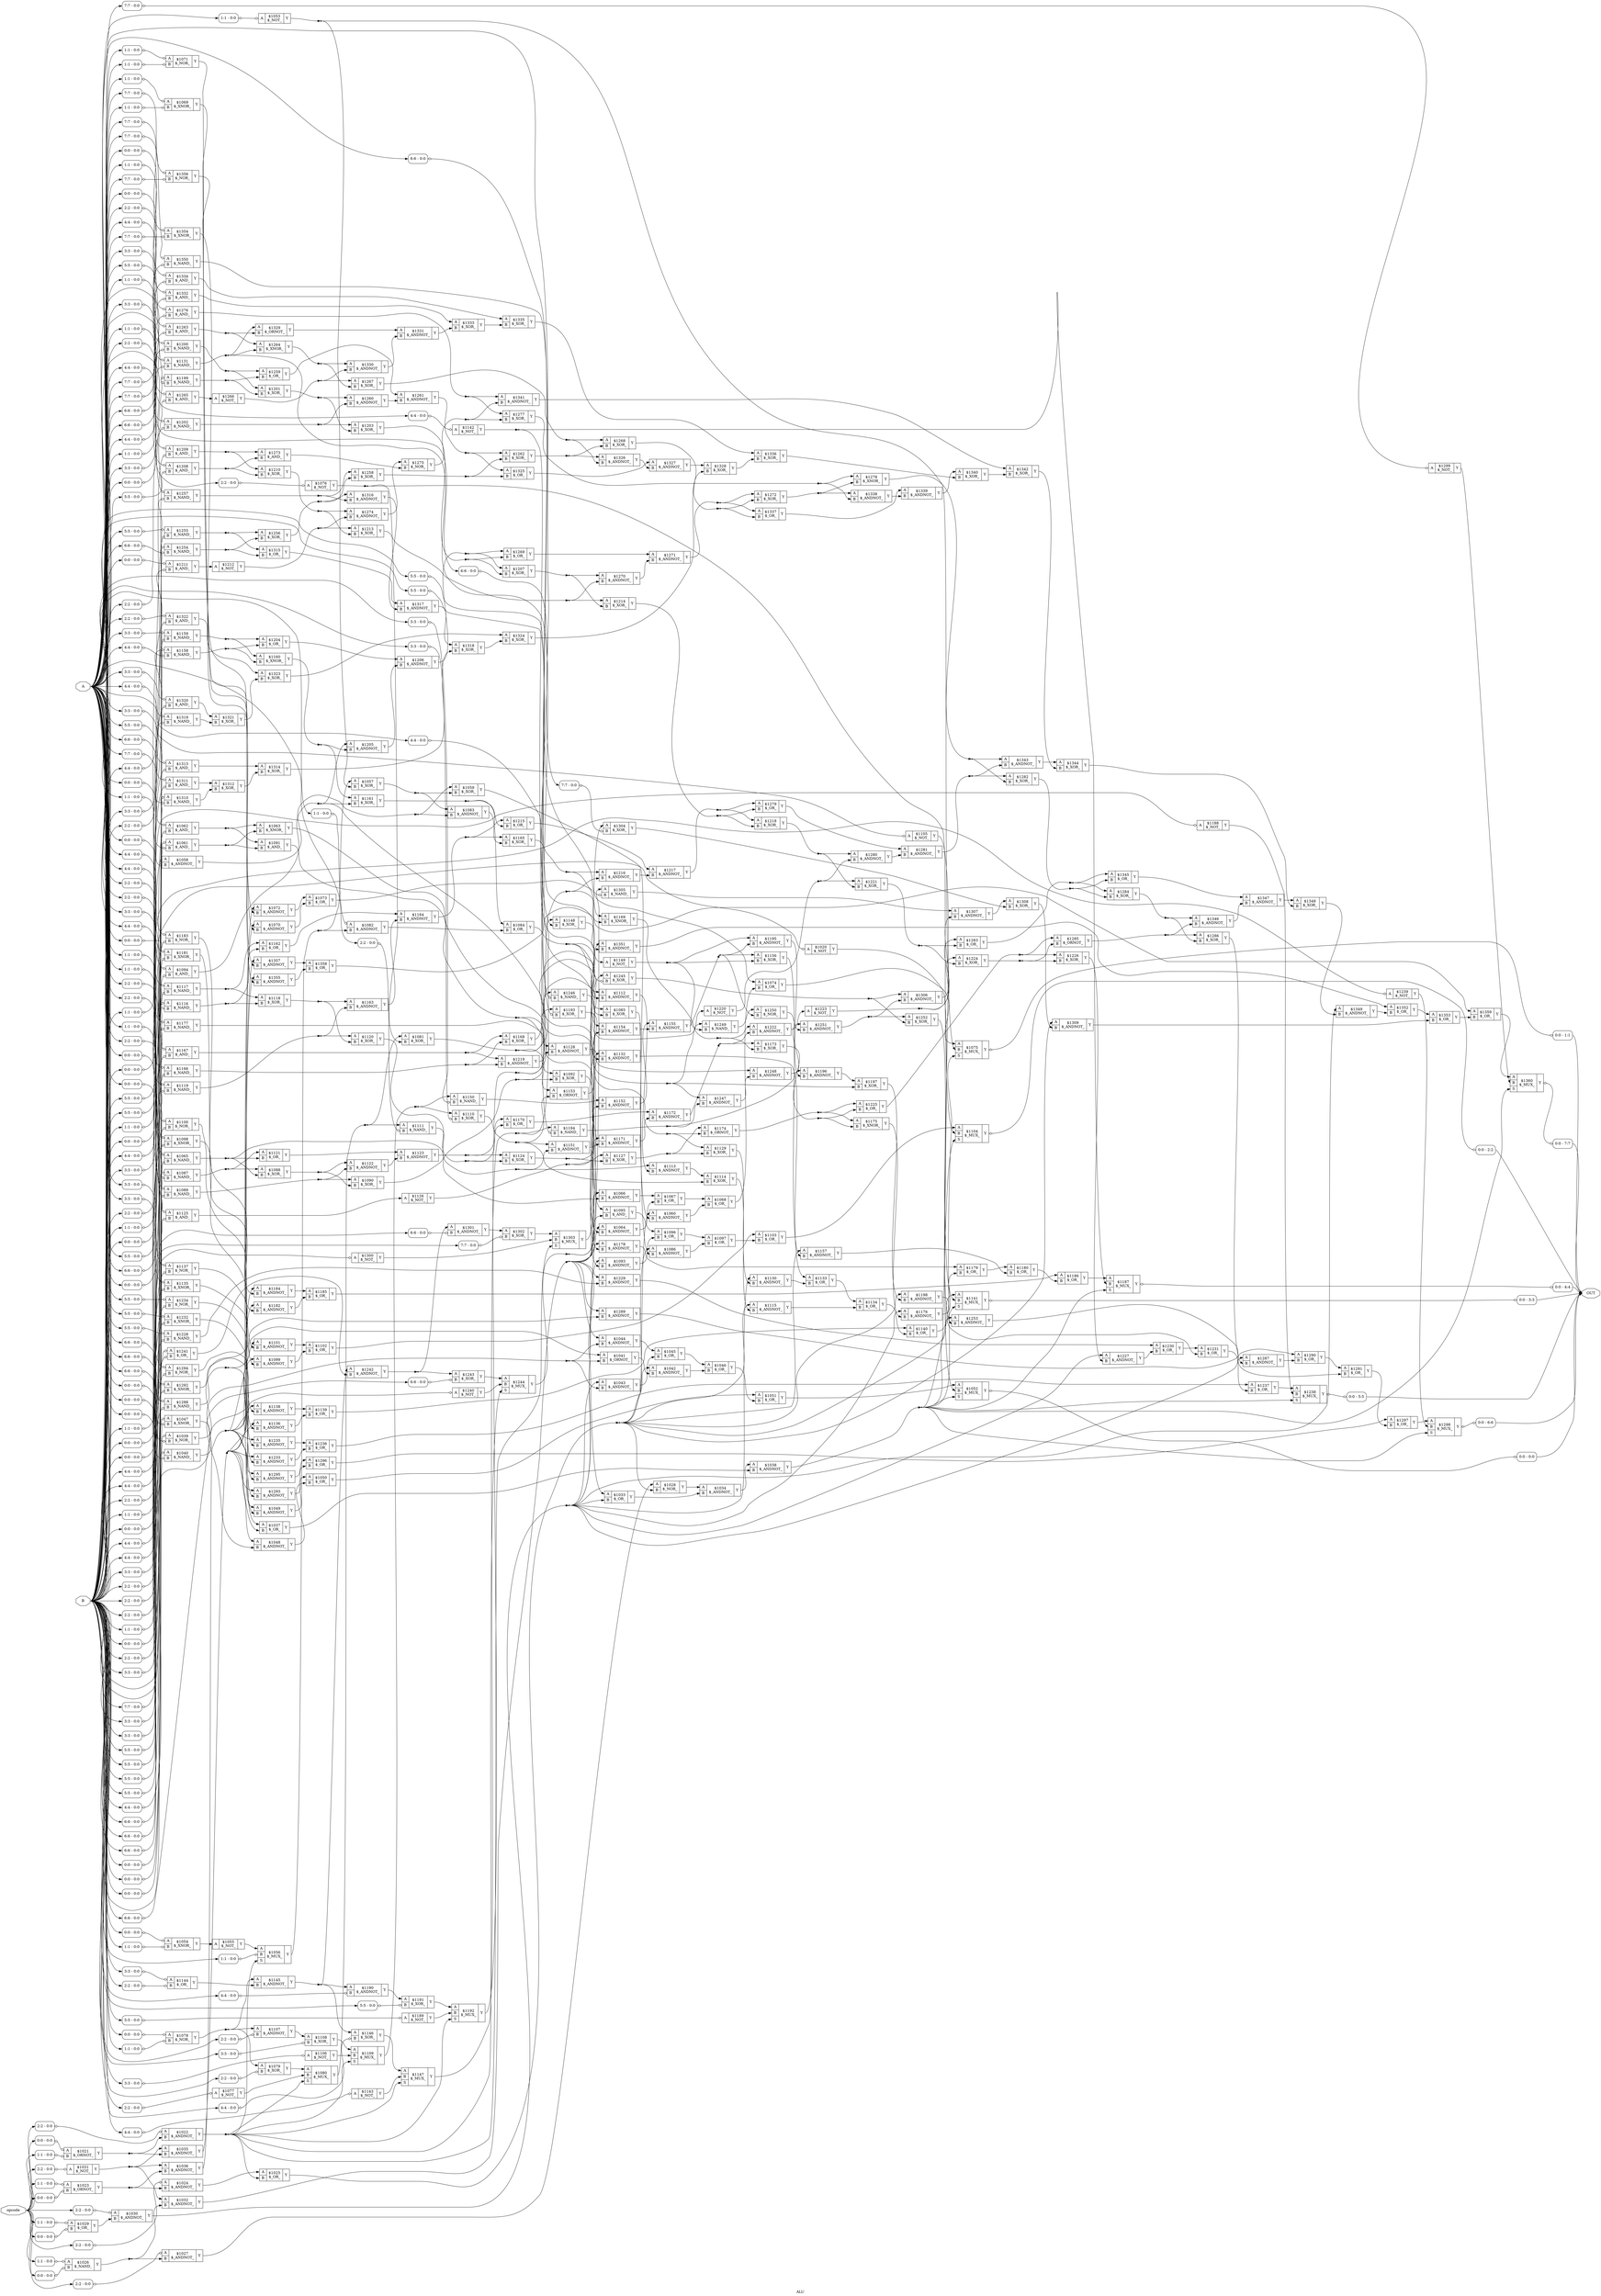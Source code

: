 digraph "ALU" {
label="ALU";
rankdir="LR";
remincross=true;
n334 [ shape=octagon, label="A", color="black", fontcolor="black" ];
n335 [ shape=octagon, label="B", color="black", fontcolor="black" ];
n336 [ shape=octagon, label="OUT", color="black", fontcolor="black" ];
n337 [ shape=octagon, label="opcode", color="black", fontcolor="black" ];
c339 [ shape=record, label="{{<p334> A}|$1020\n$_NOT_|{<p338> Y}}",  ];
x0 [ shape=record, style=rounded, label="<s0> 0:0 - 0:0 ", color="black", fontcolor="black" ];
x0:e -> c339:p334:w [arrowhead=odiamond, arrowtail=odiamond, dir=both, color="black", fontcolor="black", label=""];
c340 [ shape=record, label="{{<p334> A|<p335> B}|$1021\n$_ORNOT_|{<p338> Y}}",  ];
x1 [ shape=record, style=rounded, label="<s0> 0:0 - 0:0 ", color="black", fontcolor="black" ];
x1:e -> c340:p334:w [arrowhead=odiamond, arrowtail=odiamond, dir=both, color="black", fontcolor="black", label=""];
x2 [ shape=record, style=rounded, label="<s0> 1:1 - 0:0 ", color="black", fontcolor="black" ];
x2:e -> c340:p335:w [arrowhead=odiamond, arrowtail=odiamond, dir=both, color="black", fontcolor="black", label=""];
c341 [ shape=record, label="{{<p334> A|<p335> B}|$1022\n$_ANDNOT_|{<p338> Y}}",  ];
x3 [ shape=record, style=rounded, label="<s0> 2:2 - 0:0 ", color="black", fontcolor="black" ];
x3:e -> c341:p334:w [arrowhead=odiamond, arrowtail=odiamond, dir=both, color="black", fontcolor="black", label=""];
c342 [ shape=record, label="{{<p334> A|<p335> B}|$1023\n$_ORNOT_|{<p338> Y}}",  ];
x4 [ shape=record, style=rounded, label="<s0> 1:1 - 0:0 ", color="black", fontcolor="black" ];
x4:e -> c342:p334:w [arrowhead=odiamond, arrowtail=odiamond, dir=both, color="black", fontcolor="black", label=""];
x5 [ shape=record, style=rounded, label="<s0> 0:0 - 0:0 ", color="black", fontcolor="black" ];
x5:e -> c342:p335:w [arrowhead=odiamond, arrowtail=odiamond, dir=both, color="black", fontcolor="black", label=""];
c343 [ shape=record, label="{{<p334> A|<p335> B}|$1024\n$_ANDNOT_|{<p338> Y}}",  ];
x6 [ shape=record, style=rounded, label="<s0> 2:2 - 0:0 ", color="black", fontcolor="black" ];
x6:e -> c343:p334:w [arrowhead=odiamond, arrowtail=odiamond, dir=both, color="black", fontcolor="black", label=""];
c344 [ shape=record, label="{{<p334> A|<p335> B}|$1025\n$_OR_|{<p338> Y}}",  ];
c345 [ shape=record, label="{{<p334> A|<p335> B}|$1026\n$_NAND_|{<p338> Y}}",  ];
x7 [ shape=record, style=rounded, label="<s0> 1:1 - 0:0 ", color="black", fontcolor="black" ];
x7:e -> c345:p334:w [arrowhead=odiamond, arrowtail=odiamond, dir=both, color="black", fontcolor="black", label=""];
x8 [ shape=record, style=rounded, label="<s0> 0:0 - 0:0 ", color="black", fontcolor="black" ];
x8:e -> c345:p335:w [arrowhead=odiamond, arrowtail=odiamond, dir=both, color="black", fontcolor="black", label=""];
c346 [ shape=record, label="{{<p334> A|<p335> B}|$1027\n$_ANDNOT_|{<p338> Y}}",  ];
x9 [ shape=record, style=rounded, label="<s0> 2:2 - 0:0 ", color="black", fontcolor="black" ];
x9:e -> c346:p334:w [arrowhead=odiamond, arrowtail=odiamond, dir=both, color="black", fontcolor="black", label=""];
c347 [ shape=record, label="{{<p334> A|<p335> B}|$1028\n$_NOR_|{<p338> Y}}",  ];
c348 [ shape=record, label="{{<p334> A|<p335> B}|$1029\n$_OR_|{<p338> Y}}",  ];
x10 [ shape=record, style=rounded, label="<s0> 1:1 - 0:0 ", color="black", fontcolor="black" ];
x10:e -> c348:p334:w [arrowhead=odiamond, arrowtail=odiamond, dir=both, color="black", fontcolor="black", label=""];
x11 [ shape=record, style=rounded, label="<s0> 0:0 - 0:0 ", color="black", fontcolor="black" ];
x11:e -> c348:p335:w [arrowhead=odiamond, arrowtail=odiamond, dir=both, color="black", fontcolor="black", label=""];
c349 [ shape=record, label="{{<p334> A|<p335> B}|$1030\n$_ANDNOT_|{<p338> Y}}",  ];
x12 [ shape=record, style=rounded, label="<s0> 2:2 - 0:0 ", color="black", fontcolor="black" ];
x12:e -> c349:p334:w [arrowhead=odiamond, arrowtail=odiamond, dir=both, color="black", fontcolor="black", label=""];
c350 [ shape=record, label="{{<p334> A}|$1031\n$_NOT_|{<p338> Y}}",  ];
x13 [ shape=record, style=rounded, label="<s0> 2:2 - 0:0 ", color="black", fontcolor="black" ];
x13:e -> c350:p334:w [arrowhead=odiamond, arrowtail=odiamond, dir=both, color="black", fontcolor="black", label=""];
c351 [ shape=record, label="{{<p334> A|<p335> B}|$1032\n$_ANDNOT_|{<p338> Y}}",  ];
c352 [ shape=record, label="{{<p334> A|<p335> B}|$1033\n$_OR_|{<p338> Y}}",  ];
c353 [ shape=record, label="{{<p334> A|<p335> B}|$1034\n$_ANDNOT_|{<p338> Y}}",  ];
c354 [ shape=record, label="{{<p334> A|<p335> B}|$1035\n$_ANDNOT_|{<p338> Y}}",  ];
c355 [ shape=record, label="{{<p334> A|<p335> B}|$1036\n$_ANDNOT_|{<p338> Y}}",  ];
c356 [ shape=record, label="{{<p334> A|<p335> B}|$1037\n$_OR_|{<p338> Y}}",  ];
c357 [ shape=record, label="{{<p334> A|<p335> B}|$1038\n$_ANDNOT_|{<p338> Y}}",  ];
c358 [ shape=record, label="{{<p334> A|<p335> B}|$1039\n$_NOR_|{<p338> Y}}",  ];
x14 [ shape=record, style=rounded, label="<s0> 0:0 - 0:0 ", color="black", fontcolor="black" ];
x14:e -> c358:p334:w [arrowhead=odiamond, arrowtail=odiamond, dir=both, color="black", fontcolor="black", label=""];
x15 [ shape=record, style=rounded, label="<s0> 0:0 - 0:0 ", color="black", fontcolor="black" ];
x15:e -> c358:p335:w [arrowhead=odiamond, arrowtail=odiamond, dir=both, color="black", fontcolor="black", label=""];
c359 [ shape=record, label="{{<p334> A|<p335> B}|$1040\n$_NAND_|{<p338> Y}}",  ];
x16 [ shape=record, style=rounded, label="<s0> 0:0 - 0:0 ", color="black", fontcolor="black" ];
x16:e -> c359:p334:w [arrowhead=odiamond, arrowtail=odiamond, dir=both, color="black", fontcolor="black", label=""];
x17 [ shape=record, style=rounded, label="<s0> 0:0 - 0:0 ", color="black", fontcolor="black" ];
x17:e -> c359:p335:w [arrowhead=odiamond, arrowtail=odiamond, dir=both, color="black", fontcolor="black", label=""];
c360 [ shape=record, label="{{<p334> A|<p335> B}|$1041\n$_ORNOT_|{<p338> Y}}",  ];
c361 [ shape=record, label="{{<p334> A|<p335> B}|$1042\n$_ANDNOT_|{<p338> Y}}",  ];
c362 [ shape=record, label="{{<p334> A|<p335> B}|$1043\n$_ANDNOT_|{<p338> Y}}",  ];
c363 [ shape=record, label="{{<p334> A|<p335> B}|$1044\n$_ANDNOT_|{<p338> Y}}",  ];
c364 [ shape=record, label="{{<p334> A|<p335> B}|$1045\n$_OR_|{<p338> Y}}",  ];
c365 [ shape=record, label="{{<p334> A|<p335> B}|$1046\n$_OR_|{<p338> Y}}",  ];
c366 [ shape=record, label="{{<p334> A|<p335> B}|$1047\n$_XNOR_|{<p338> Y}}",  ];
x18 [ shape=record, style=rounded, label="<s0> 0:0 - 0:0 ", color="black", fontcolor="black" ];
x18:e -> c366:p334:w [arrowhead=odiamond, arrowtail=odiamond, dir=both, color="black", fontcolor="black", label=""];
x19 [ shape=record, style=rounded, label="<s0> 0:0 - 0:0 ", color="black", fontcolor="black" ];
x19:e -> c366:p335:w [arrowhead=odiamond, arrowtail=odiamond, dir=both, color="black", fontcolor="black", label=""];
c367 [ shape=record, label="{{<p334> A|<p335> B}|$1048\n$_ANDNOT_|{<p338> Y}}",  ];
c368 [ shape=record, label="{{<p334> A|<p335> B}|$1049\n$_ANDNOT_|{<p338> Y}}",  ];
c369 [ shape=record, label="{{<p334> A|<p335> B}|$1050\n$_OR_|{<p338> Y}}",  ];
c370 [ shape=record, label="{{<p334> A|<p335> B}|$1051\n$_OR_|{<p338> Y}}",  ];
c372 [ shape=record, label="{{<p334> A|<p335> B|<p371> S}|$1052\n$_MUX_|{<p338> Y}}",  ];
x20 [ shape=record, style=rounded, label="<s0> 0:0 - 0:0 ", color="black", fontcolor="black" ];
c372:p338:e -> x20:w [arrowhead=odiamond, arrowtail=odiamond, dir=both, color="black", fontcolor="black", label=""];
c373 [ shape=record, label="{{<p334> A}|$1053\n$_NOT_|{<p338> Y}}",  ];
x21 [ shape=record, style=rounded, label="<s0> 1:1 - 0:0 ", color="black", fontcolor="black" ];
x21:e -> c373:p334:w [arrowhead=odiamond, arrowtail=odiamond, dir=both, color="black", fontcolor="black", label=""];
c374 [ shape=record, label="{{<p334> A|<p335> B}|$1054\n$_XNOR_|{<p338> Y}}",  ];
x22 [ shape=record, style=rounded, label="<s0> 0:0 - 0:0 ", color="black", fontcolor="black" ];
x22:e -> c374:p334:w [arrowhead=odiamond, arrowtail=odiamond, dir=both, color="black", fontcolor="black", label=""];
x23 [ shape=record, style=rounded, label="<s0> 1:1 - 0:0 ", color="black", fontcolor="black" ];
x23:e -> c374:p335:w [arrowhead=odiamond, arrowtail=odiamond, dir=both, color="black", fontcolor="black", label=""];
c375 [ shape=record, label="{{<p334> A}|$1055\n$_NOT_|{<p338> Y}}",  ];
c376 [ shape=record, label="{{<p334> A|<p335> B|<p371> S}|$1056\n$_MUX_|{<p338> Y}}",  ];
x24 [ shape=record, style=rounded, label="<s0> 1:1 - 0:0 ", color="black", fontcolor="black" ];
x24:e -> c376:p335:w [arrowhead=odiamond, arrowtail=odiamond, dir=both, color="black", fontcolor="black", label=""];
c377 [ shape=record, label="{{<p334> A|<p335> B}|$1057\n$_XOR_|{<p338> Y}}",  ];
c378 [ shape=record, label="{{<p334> A|<p335> B}|$1058\n$_ANDNOT_|{<p338> Y}}",  ];
x25 [ shape=record, style=rounded, label="<s0> 0:0 - 0:0 ", color="black", fontcolor="black" ];
x25:e -> c378:p334:w [arrowhead=odiamond, arrowtail=odiamond, dir=both, color="black", fontcolor="black", label=""];
x26 [ shape=record, style=rounded, label="<s0> 0:0 - 0:0 ", color="black", fontcolor="black" ];
x26:e -> c378:p335:w [arrowhead=odiamond, arrowtail=odiamond, dir=both, color="black", fontcolor="black", label=""];
c379 [ shape=record, label="{{<p334> A|<p335> B}|$1059\n$_XOR_|{<p338> Y}}",  ];
c380 [ shape=record, label="{{<p334> A|<p335> B}|$1060\n$_ANDNOT_|{<p338> Y}}",  ];
c381 [ shape=record, label="{{<p334> A|<p335> B}|$1061\n$_AND_|{<p338> Y}}",  ];
x27 [ shape=record, style=rounded, label="<s0> 0:0 - 0:0 ", color="black", fontcolor="black" ];
x27:e -> c381:p334:w [arrowhead=odiamond, arrowtail=odiamond, dir=both, color="black", fontcolor="black", label=""];
x28 [ shape=record, style=rounded, label="<s0> 1:1 - 0:0 ", color="black", fontcolor="black" ];
x28:e -> c381:p335:w [arrowhead=odiamond, arrowtail=odiamond, dir=both, color="black", fontcolor="black", label=""];
c382 [ shape=record, label="{{<p334> A|<p335> B}|$1062\n$_AND_|{<p338> Y}}",  ];
x29 [ shape=record, style=rounded, label="<s0> 0:0 - 0:0 ", color="black", fontcolor="black" ];
x29:e -> c382:p334:w [arrowhead=odiamond, arrowtail=odiamond, dir=both, color="black", fontcolor="black", label=""];
x30 [ shape=record, style=rounded, label="<s0> 1:1 - 0:0 ", color="black", fontcolor="black" ];
x30:e -> c382:p335:w [arrowhead=odiamond, arrowtail=odiamond, dir=both, color="black", fontcolor="black", label=""];
c383 [ shape=record, label="{{<p334> A|<p335> B}|$1063\n$_XNOR_|{<p338> Y}}",  ];
c384 [ shape=record, label="{{<p334> A|<p335> B}|$1064\n$_ANDNOT_|{<p338> Y}}",  ];
c385 [ shape=record, label="{{<p334> A|<p335> B}|$1065\n$_NAND_|{<p338> Y}}",  ];
x31 [ shape=record, style=rounded, label="<s0> 1:1 - 0:0 ", color="black", fontcolor="black" ];
x31:e -> c385:p334:w [arrowhead=odiamond, arrowtail=odiamond, dir=both, color="black", fontcolor="black", label=""];
x32 [ shape=record, style=rounded, label="<s0> 1:1 - 0:0 ", color="black", fontcolor="black" ];
x32:e -> c385:p335:w [arrowhead=odiamond, arrowtail=odiamond, dir=both, color="black", fontcolor="black", label=""];
c386 [ shape=record, label="{{<p334> A|<p335> B}|$1066\n$_ANDNOT_|{<p338> Y}}",  ];
c387 [ shape=record, label="{{<p334> A|<p335> B}|$1067\n$_OR_|{<p338> Y}}",  ];
c388 [ shape=record, label="{{<p334> A|<p335> B}|$1068\n$_OR_|{<p338> Y}}",  ];
c389 [ shape=record, label="{{<p334> A|<p335> B}|$1069\n$_XNOR_|{<p338> Y}}",  ];
x33 [ shape=record, style=rounded, label="<s0> 1:1 - 0:0 ", color="black", fontcolor="black" ];
x33:e -> c389:p334:w [arrowhead=odiamond, arrowtail=odiamond, dir=both, color="black", fontcolor="black", label=""];
x34 [ shape=record, style=rounded, label="<s0> 1:1 - 0:0 ", color="black", fontcolor="black" ];
x34:e -> c389:p335:w [arrowhead=odiamond, arrowtail=odiamond, dir=both, color="black", fontcolor="black", label=""];
c390 [ shape=record, label="{{<p334> A|<p335> B}|$1070\n$_ANDNOT_|{<p338> Y}}",  ];
c391 [ shape=record, label="{{<p334> A|<p335> B}|$1071\n$_NOR_|{<p338> Y}}",  ];
x35 [ shape=record, style=rounded, label="<s0> 1:1 - 0:0 ", color="black", fontcolor="black" ];
x35:e -> c391:p334:w [arrowhead=odiamond, arrowtail=odiamond, dir=both, color="black", fontcolor="black", label=""];
x36 [ shape=record, style=rounded, label="<s0> 1:1 - 0:0 ", color="black", fontcolor="black" ];
x36:e -> c391:p335:w [arrowhead=odiamond, arrowtail=odiamond, dir=both, color="black", fontcolor="black", label=""];
c392 [ shape=record, label="{{<p334> A|<p335> B}|$1072\n$_ANDNOT_|{<p338> Y}}",  ];
c393 [ shape=record, label="{{<p334> A|<p335> B}|$1073\n$_OR_|{<p338> Y}}",  ];
c394 [ shape=record, label="{{<p334> A|<p335> B}|$1074\n$_OR_|{<p338> Y}}",  ];
c395 [ shape=record, label="{{<p334> A|<p335> B|<p371> S}|$1075\n$_MUX_|{<p338> Y}}",  ];
x37 [ shape=record, style=rounded, label="<s0> 0:0 - 1:1 ", color="black", fontcolor="black" ];
c395:p338:e -> x37:w [arrowhead=odiamond, arrowtail=odiamond, dir=both, color="black", fontcolor="black", label=""];
c396 [ shape=record, label="{{<p334> A}|$1076\n$_NOT_|{<p338> Y}}",  ];
x38 [ shape=record, style=rounded, label="<s0> 2:2 - 0:0 ", color="black", fontcolor="black" ];
x38:e -> c396:p334:w [arrowhead=odiamond, arrowtail=odiamond, dir=both, color="black", fontcolor="black", label=""];
c397 [ shape=record, label="{{<p334> A}|$1077\n$_NOT_|{<p338> Y}}",  ];
x39 [ shape=record, style=rounded, label="<s0> 2:2 - 0:0 ", color="black", fontcolor="black" ];
x39:e -> c397:p334:w [arrowhead=odiamond, arrowtail=odiamond, dir=both, color="black", fontcolor="black", label=""];
c398 [ shape=record, label="{{<p334> A|<p335> B}|$1078\n$_NOR_|{<p338> Y}}",  ];
x40 [ shape=record, style=rounded, label="<s0> 0:0 - 0:0 ", color="black", fontcolor="black" ];
x40:e -> c398:p334:w [arrowhead=odiamond, arrowtail=odiamond, dir=both, color="black", fontcolor="black", label=""];
x41 [ shape=record, style=rounded, label="<s0> 1:1 - 0:0 ", color="black", fontcolor="black" ];
x41:e -> c398:p335:w [arrowhead=odiamond, arrowtail=odiamond, dir=both, color="black", fontcolor="black", label=""];
c399 [ shape=record, label="{{<p334> A|<p335> B}|$1079\n$_XOR_|{<p338> Y}}",  ];
x42 [ shape=record, style=rounded, label="<s0> 2:2 - 0:0 ", color="black", fontcolor="black" ];
x42:e -> c399:p335:w [arrowhead=odiamond, arrowtail=odiamond, dir=both, color="black", fontcolor="black", label=""];
c400 [ shape=record, label="{{<p334> A|<p335> B|<p371> S}|$1080\n$_MUX_|{<p338> Y}}",  ];
c401 [ shape=record, label="{{<p334> A|<p335> B}|$1081\n$_XOR_|{<p338> Y}}",  ];
c402 [ shape=record, label="{{<p334> A|<p335> B}|$1082\n$_ANDNOT_|{<p338> Y}}",  ];
x43 [ shape=record, style=rounded, label="<s0> 1:1 - 0:0 ", color="black", fontcolor="black" ];
x43:e -> c402:p334:w [arrowhead=odiamond, arrowtail=odiamond, dir=both, color="black", fontcolor="black", label=""];
c403 [ shape=record, label="{{<p334> A|<p335> B}|$1083\n$_ANDNOT_|{<p338> Y}}",  ];
c404 [ shape=record, label="{{<p334> A|<p335> B}|$1084\n$_OR_|{<p338> Y}}",  ];
c405 [ shape=record, label="{{<p334> A|<p335> B}|$1085\n$_XOR_|{<p338> Y}}",  ];
c406 [ shape=record, label="{{<p334> A|<p335> B}|$1086\n$_ANDNOT_|{<p338> Y}}",  ];
c407 [ shape=record, label="{{<p334> A|<p335> B}|$1087\n$_NAND_|{<p338> Y}}",  ];
x44 [ shape=record, style=rounded, label="<s0> 0:0 - 0:0 ", color="black", fontcolor="black" ];
x44:e -> c407:p334:w [arrowhead=odiamond, arrowtail=odiamond, dir=both, color="black", fontcolor="black", label=""];
x45 [ shape=record, style=rounded, label="<s0> 2:2 - 0:0 ", color="black", fontcolor="black" ];
x45:e -> c407:p335:w [arrowhead=odiamond, arrowtail=odiamond, dir=both, color="black", fontcolor="black", label=""];
c408 [ shape=record, label="{{<p334> A|<p335> B}|$1088\n$_XOR_|{<p338> Y}}",  ];
c409 [ shape=record, label="{{<p334> A|<p335> B}|$1089\n$_NAND_|{<p338> Y}}",  ];
x46 [ shape=record, style=rounded, label="<s0> 0:0 - 0:0 ", color="black", fontcolor="black" ];
x46:e -> c409:p334:w [arrowhead=odiamond, arrowtail=odiamond, dir=both, color="black", fontcolor="black", label=""];
x47 [ shape=record, style=rounded, label="<s0> 2:2 - 0:0 ", color="black", fontcolor="black" ];
x47:e -> c409:p335:w [arrowhead=odiamond, arrowtail=odiamond, dir=both, color="black", fontcolor="black", label=""];
c410 [ shape=record, label="{{<p334> A|<p335> B}|$1090\n$_XOR_|{<p338> Y}}",  ];
c411 [ shape=record, label="{{<p334> A|<p335> B}|$1091\n$_AND_|{<p338> Y}}",  ];
c412 [ shape=record, label="{{<p334> A|<p335> B}|$1092\n$_XOR_|{<p338> Y}}",  ];
c413 [ shape=record, label="{{<p334> A|<p335> B}|$1093\n$_ANDNOT_|{<p338> Y}}",  ];
c414 [ shape=record, label="{{<p334> A|<p335> B}|$1094\n$_AND_|{<p338> Y}}",  ];
x48 [ shape=record, style=rounded, label="<s0> 2:2 - 0:0 ", color="black", fontcolor="black" ];
x48:e -> c414:p334:w [arrowhead=odiamond, arrowtail=odiamond, dir=both, color="black", fontcolor="black", label=""];
x49 [ shape=record, style=rounded, label="<s0> 2:2 - 0:0 ", color="black", fontcolor="black" ];
x49:e -> c414:p335:w [arrowhead=odiamond, arrowtail=odiamond, dir=both, color="black", fontcolor="black", label=""];
c415 [ shape=record, label="{{<p334> A|<p335> B}|$1095\n$_AND_|{<p338> Y}}",  ];
c416 [ shape=record, label="{{<p334> A|<p335> B}|$1096\n$_OR_|{<p338> Y}}",  ];
c417 [ shape=record, label="{{<p334> A|<p335> B}|$1097\n$_OR_|{<p338> Y}}",  ];
c418 [ shape=record, label="{{<p334> A|<p335> B}|$1098\n$_XNOR_|{<p338> Y}}",  ];
x50 [ shape=record, style=rounded, label="<s0> 2:2 - 0:0 ", color="black", fontcolor="black" ];
x50:e -> c418:p334:w [arrowhead=odiamond, arrowtail=odiamond, dir=both, color="black", fontcolor="black", label=""];
x51 [ shape=record, style=rounded, label="<s0> 2:2 - 0:0 ", color="black", fontcolor="black" ];
x51:e -> c418:p335:w [arrowhead=odiamond, arrowtail=odiamond, dir=both, color="black", fontcolor="black", label=""];
c419 [ shape=record, label="{{<p334> A|<p335> B}|$1099\n$_ANDNOT_|{<p338> Y}}",  ];
c420 [ shape=record, label="{{<p334> A|<p335> B}|$1100\n$_NOR_|{<p338> Y}}",  ];
x52 [ shape=record, style=rounded, label="<s0> 2:2 - 0:0 ", color="black", fontcolor="black" ];
x52:e -> c420:p334:w [arrowhead=odiamond, arrowtail=odiamond, dir=both, color="black", fontcolor="black", label=""];
x53 [ shape=record, style=rounded, label="<s0> 2:2 - 0:0 ", color="black", fontcolor="black" ];
x53:e -> c420:p335:w [arrowhead=odiamond, arrowtail=odiamond, dir=both, color="black", fontcolor="black", label=""];
c421 [ shape=record, label="{{<p334> A|<p335> B}|$1101\n$_ANDNOT_|{<p338> Y}}",  ];
c422 [ shape=record, label="{{<p334> A|<p335> B}|$1102\n$_OR_|{<p338> Y}}",  ];
c423 [ shape=record, label="{{<p334> A|<p335> B}|$1103\n$_OR_|{<p338> Y}}",  ];
c424 [ shape=record, label="{{<p334> A|<p335> B|<p371> S}|$1104\n$_MUX_|{<p338> Y}}",  ];
x54 [ shape=record, style=rounded, label="<s0> 0:0 - 2:2 ", color="black", fontcolor="black" ];
c424:p338:e -> x54:w [arrowhead=odiamond, arrowtail=odiamond, dir=both, color="black", fontcolor="black", label=""];
c425 [ shape=record, label="{{<p334> A}|$1105\n$_NOT_|{<p338> Y}}",  ];
x55 [ shape=record, style=rounded, label="<s0> 3:3 - 0:0 ", color="black", fontcolor="black" ];
x55:e -> c425:p334:w [arrowhead=odiamond, arrowtail=odiamond, dir=both, color="black", fontcolor="black", label=""];
c426 [ shape=record, label="{{<p334> A}|$1106\n$_NOT_|{<p338> Y}}",  ];
x56 [ shape=record, style=rounded, label="<s0> 3:3 - 0:0 ", color="black", fontcolor="black" ];
x56:e -> c426:p334:w [arrowhead=odiamond, arrowtail=odiamond, dir=both, color="black", fontcolor="black", label=""];
c427 [ shape=record, label="{{<p334> A|<p335> B}|$1107\n$_ANDNOT_|{<p338> Y}}",  ];
x57 [ shape=record, style=rounded, label="<s0> 2:2 - 0:0 ", color="black", fontcolor="black" ];
x57:e -> c427:p335:w [arrowhead=odiamond, arrowtail=odiamond, dir=both, color="black", fontcolor="black", label=""];
c428 [ shape=record, label="{{<p334> A|<p335> B}|$1108\n$_XOR_|{<p338> Y}}",  ];
x58 [ shape=record, style=rounded, label="<s0> 3:3 - 0:0 ", color="black", fontcolor="black" ];
x58:e -> c428:p335:w [arrowhead=odiamond, arrowtail=odiamond, dir=both, color="black", fontcolor="black", label=""];
c429 [ shape=record, label="{{<p334> A|<p335> B|<p371> S}|$1109\n$_MUX_|{<p338> Y}}",  ];
c430 [ shape=record, label="{{<p334> A|<p335> B}|$1110\n$_XOR_|{<p338> Y}}",  ];
x59 [ shape=record, style=rounded, label="<s0> 3:3 - 0:0 ", color="black", fontcolor="black" ];
x59:e -> c430:p335:w [arrowhead=odiamond, arrowtail=odiamond, dir=both, color="black", fontcolor="black", label=""];
c431 [ shape=record, label="{{<p334> A|<p335> B}|$1111\n$_NAND_|{<p338> Y}}",  ];
x60 [ shape=record, style=rounded, label="<s0> 2:2 - 0:0 ", color="black", fontcolor="black" ];
x60:e -> c431:p335:w [arrowhead=odiamond, arrowtail=odiamond, dir=both, color="black", fontcolor="black", label=""];
c432 [ shape=record, label="{{<p334> A|<p335> B}|$1112\n$_ANDNOT_|{<p338> Y}}",  ];
c433 [ shape=record, label="{{<p334> A|<p335> B}|$1113\n$_ANDNOT_|{<p338> Y}}",  ];
c434 [ shape=record, label="{{<p334> A|<p335> B}|$1114\n$_XOR_|{<p338> Y}}",  ];
c435 [ shape=record, label="{{<p334> A|<p335> B}|$1115\n$_ANDNOT_|{<p338> Y}}",  ];
c436 [ shape=record, label="{{<p334> A|<p335> B}|$1116\n$_NAND_|{<p338> Y}}",  ];
x61 [ shape=record, style=rounded, label="<s0> 0:0 - 0:0 ", color="black", fontcolor="black" ];
x61:e -> c436:p334:w [arrowhead=odiamond, arrowtail=odiamond, dir=both, color="black", fontcolor="black", label=""];
x62 [ shape=record, style=rounded, label="<s0> 3:3 - 0:0 ", color="black", fontcolor="black" ];
x62:e -> c436:p335:w [arrowhead=odiamond, arrowtail=odiamond, dir=both, color="black", fontcolor="black", label=""];
c437 [ shape=record, label="{{<p334> A|<p335> B}|$1117\n$_NAND_|{<p338> Y}}",  ];
x63 [ shape=record, style=rounded, label="<s0> 2:2 - 0:0 ", color="black", fontcolor="black" ];
x63:e -> c437:p334:w [arrowhead=odiamond, arrowtail=odiamond, dir=both, color="black", fontcolor="black", label=""];
x64 [ shape=record, style=rounded, label="<s0> 1:1 - 0:0 ", color="black", fontcolor="black" ];
x64:e -> c437:p335:w [arrowhead=odiamond, arrowtail=odiamond, dir=both, color="black", fontcolor="black", label=""];
c438 [ shape=record, label="{{<p334> A|<p335> B}|$1118\n$_XOR_|{<p338> Y}}",  ];
c439 [ shape=record, label="{{<p334> A|<p335> B}|$1119\n$_NAND_|{<p338> Y}}",  ];
x65 [ shape=record, style=rounded, label="<s0> 1:1 - 0:0 ", color="black", fontcolor="black" ];
x65:e -> c439:p334:w [arrowhead=odiamond, arrowtail=odiamond, dir=both, color="black", fontcolor="black", label=""];
x66 [ shape=record, style=rounded, label="<s0> 2:2 - 0:0 ", color="black", fontcolor="black" ];
x66:e -> c439:p335:w [arrowhead=odiamond, arrowtail=odiamond, dir=both, color="black", fontcolor="black", label=""];
c440 [ shape=record, label="{{<p334> A|<p335> B}|$1120\n$_XOR_|{<p338> Y}}",  ];
c441 [ shape=record, label="{{<p334> A|<p335> B}|$1121\n$_OR_|{<p338> Y}}",  ];
c442 [ shape=record, label="{{<p334> A|<p335> B}|$1122\n$_ANDNOT_|{<p338> Y}}",  ];
c443 [ shape=record, label="{{<p334> A|<p335> B}|$1123\n$_ANDNOT_|{<p338> Y}}",  ];
c444 [ shape=record, label="{{<p334> A|<p335> B}|$1124\n$_XOR_|{<p338> Y}}",  ];
c445 [ shape=record, label="{{<p334> A|<p335> B}|$1125\n$_AND_|{<p338> Y}}",  ];
x67 [ shape=record, style=rounded, label="<s0> 0:0 - 0:0 ", color="black", fontcolor="black" ];
x67:e -> c445:p334:w [arrowhead=odiamond, arrowtail=odiamond, dir=both, color="black", fontcolor="black", label=""];
x68 [ shape=record, style=rounded, label="<s0> 3:3 - 0:0 ", color="black", fontcolor="black" ];
x68:e -> c445:p335:w [arrowhead=odiamond, arrowtail=odiamond, dir=both, color="black", fontcolor="black", label=""];
c446 [ shape=record, label="{{<p334> A}|$1126\n$_NOT_|{<p338> Y}}",  ];
c447 [ shape=record, label="{{<p334> A|<p335> B}|$1127\n$_XOR_|{<p338> Y}}",  ];
c448 [ shape=record, label="{{<p334> A|<p335> B}|$1128\n$_ANDNOT_|{<p338> Y}}",  ];
c449 [ shape=record, label="{{<p334> A|<p335> B}|$1129\n$_XOR_|{<p338> Y}}",  ];
c450 [ shape=record, label="{{<p334> A|<p335> B}|$1130\n$_ANDNOT_|{<p338> Y}}",  ];
c451 [ shape=record, label="{{<p334> A|<p335> B}|$1131\n$_NAND_|{<p338> Y}}",  ];
x69 [ shape=record, style=rounded, label="<s0> 3:3 - 0:0 ", color="black", fontcolor="black" ];
x69:e -> c451:p334:w [arrowhead=odiamond, arrowtail=odiamond, dir=both, color="black", fontcolor="black", label=""];
x70 [ shape=record, style=rounded, label="<s0> 3:3 - 0:0 ", color="black", fontcolor="black" ];
x70:e -> c451:p335:w [arrowhead=odiamond, arrowtail=odiamond, dir=both, color="black", fontcolor="black", label=""];
c452 [ shape=record, label="{{<p334> A|<p335> B}|$1132\n$_ANDNOT_|{<p338> Y}}",  ];
c453 [ shape=record, label="{{<p334> A|<p335> B}|$1133\n$_OR_|{<p338> Y}}",  ];
c454 [ shape=record, label="{{<p334> A|<p335> B}|$1134\n$_OR_|{<p338> Y}}",  ];
c455 [ shape=record, label="{{<p334> A|<p335> B}|$1135\n$_XNOR_|{<p338> Y}}",  ];
x71 [ shape=record, style=rounded, label="<s0> 3:3 - 0:0 ", color="black", fontcolor="black" ];
x71:e -> c455:p334:w [arrowhead=odiamond, arrowtail=odiamond, dir=both, color="black", fontcolor="black", label=""];
x72 [ shape=record, style=rounded, label="<s0> 3:3 - 0:0 ", color="black", fontcolor="black" ];
x72:e -> c455:p335:w [arrowhead=odiamond, arrowtail=odiamond, dir=both, color="black", fontcolor="black", label=""];
c456 [ shape=record, label="{{<p334> A|<p335> B}|$1136\n$_ANDNOT_|{<p338> Y}}",  ];
c457 [ shape=record, label="{{<p334> A|<p335> B}|$1137\n$_NOR_|{<p338> Y}}",  ];
x73 [ shape=record, style=rounded, label="<s0> 3:3 - 0:0 ", color="black", fontcolor="black" ];
x73:e -> c457:p334:w [arrowhead=odiamond, arrowtail=odiamond, dir=both, color="black", fontcolor="black", label=""];
x74 [ shape=record, style=rounded, label="<s0> 3:3 - 0:0 ", color="black", fontcolor="black" ];
x74:e -> c457:p335:w [arrowhead=odiamond, arrowtail=odiamond, dir=both, color="black", fontcolor="black", label=""];
c458 [ shape=record, label="{{<p334> A|<p335> B}|$1138\n$_ANDNOT_|{<p338> Y}}",  ];
c459 [ shape=record, label="{{<p334> A|<p335> B}|$1139\n$_OR_|{<p338> Y}}",  ];
c460 [ shape=record, label="{{<p334> A|<p335> B}|$1140\n$_OR_|{<p338> Y}}",  ];
c461 [ shape=record, label="{{<p334> A|<p335> B|<p371> S}|$1141\n$_MUX_|{<p338> Y}}",  ];
x75 [ shape=record, style=rounded, label="<s0> 0:0 - 3:3 ", color="black", fontcolor="black" ];
c461:p338:e -> x75:w [arrowhead=odiamond, arrowtail=odiamond, dir=both, color="black", fontcolor="black", label=""];
c462 [ shape=record, label="{{<p334> A}|$1142\n$_NOT_|{<p338> Y}}",  ];
x76 [ shape=record, style=rounded, label="<s0> 4:4 - 0:0 ", color="black", fontcolor="black" ];
x76:e -> c462:p334:w [arrowhead=odiamond, arrowtail=odiamond, dir=both, color="black", fontcolor="black", label=""];
c463 [ shape=record, label="{{<p334> A}|$1143\n$_NOT_|{<p338> Y}}",  ];
x77 [ shape=record, style=rounded, label="<s0> 4:4 - 0:0 ", color="black", fontcolor="black" ];
x77:e -> c463:p334:w [arrowhead=odiamond, arrowtail=odiamond, dir=both, color="black", fontcolor="black", label=""];
c464 [ shape=record, label="{{<p334> A|<p335> B}|$1144\n$_OR_|{<p338> Y}}",  ];
x78 [ shape=record, style=rounded, label="<s0> 3:3 - 0:0 ", color="black", fontcolor="black" ];
x78:e -> c464:p334:w [arrowhead=odiamond, arrowtail=odiamond, dir=both, color="black", fontcolor="black", label=""];
x79 [ shape=record, style=rounded, label="<s0> 2:2 - 0:0 ", color="black", fontcolor="black" ];
x79:e -> c464:p335:w [arrowhead=odiamond, arrowtail=odiamond, dir=both, color="black", fontcolor="black", label=""];
c465 [ shape=record, label="{{<p334> A|<p335> B}|$1145\n$_ANDNOT_|{<p338> Y}}",  ];
c466 [ shape=record, label="{{<p334> A|<p335> B}|$1146\n$_XOR_|{<p338> Y}}",  ];
x80 [ shape=record, style=rounded, label="<s0> 4:4 - 0:0 ", color="black", fontcolor="black" ];
x80:e -> c466:p335:w [arrowhead=odiamond, arrowtail=odiamond, dir=both, color="black", fontcolor="black", label=""];
c467 [ shape=record, label="{{<p334> A|<p335> B|<p371> S}|$1147\n$_MUX_|{<p338> Y}}",  ];
c468 [ shape=record, label="{{<p334> A|<p335> B}|$1148\n$_XOR_|{<p338> Y}}",  ];
c469 [ shape=record, label="{{<p334> A}|$1149\n$_NOT_|{<p338> Y}}",  ];
c470 [ shape=record, label="{{<p334> A|<p335> B}|$1150\n$_NAND_|{<p338> Y}}",  ];
x81 [ shape=record, style=rounded, label="<s0> 3:3 - 0:0 ", color="black", fontcolor="black" ];
x81:e -> c470:p335:w [arrowhead=odiamond, arrowtail=odiamond, dir=both, color="black", fontcolor="black", label=""];
c471 [ shape=record, label="{{<p334> A|<p335> B}|$1151\n$_ANDNOT_|{<p338> Y}}",  ];
c472 [ shape=record, label="{{<p334> A|<p335> B}|$1152\n$_ANDNOT_|{<p338> Y}}",  ];
c473 [ shape=record, label="{{<p334> A|<p335> B}|$1153\n$_ORNOT_|{<p338> Y}}",  ];
c474 [ shape=record, label="{{<p334> A|<p335> B}|$1154\n$_ANDNOT_|{<p338> Y}}",  ];
c475 [ shape=record, label="{{<p334> A|<p335> B}|$1155\n$_ANDNOT_|{<p338> Y}}",  ];
c476 [ shape=record, label="{{<p334> A|<p335> B}|$1156\n$_XOR_|{<p338> Y}}",  ];
c477 [ shape=record, label="{{<p334> A|<p335> B}|$1157\n$_ANDNOT_|{<p338> Y}}",  ];
c478 [ shape=record, label="{{<p334> A|<p335> B}|$1158\n$_NAND_|{<p338> Y}}",  ];
x82 [ shape=record, style=rounded, label="<s0> 0:0 - 0:0 ", color="black", fontcolor="black" ];
x82:e -> c478:p334:w [arrowhead=odiamond, arrowtail=odiamond, dir=both, color="black", fontcolor="black", label=""];
x83 [ shape=record, style=rounded, label="<s0> 4:4 - 0:0 ", color="black", fontcolor="black" ];
x83:e -> c478:p335:w [arrowhead=odiamond, arrowtail=odiamond, dir=both, color="black", fontcolor="black", label=""];
c479 [ shape=record, label="{{<p334> A|<p335> B}|$1159\n$_NAND_|{<p338> Y}}",  ];
x84 [ shape=record, style=rounded, label="<s0> 3:3 - 0:0 ", color="black", fontcolor="black" ];
x84:e -> c479:p334:w [arrowhead=odiamond, arrowtail=odiamond, dir=both, color="black", fontcolor="black", label=""];
x85 [ shape=record, style=rounded, label="<s0> 1:1 - 0:0 ", color="black", fontcolor="black" ];
x85:e -> c479:p335:w [arrowhead=odiamond, arrowtail=odiamond, dir=both, color="black", fontcolor="black", label=""];
c480 [ shape=record, label="{{<p334> A|<p335> B}|$1160\n$_XNOR_|{<p338> Y}}",  ];
c481 [ shape=record, label="{{<p334> A|<p335> B}|$1161\n$_XOR_|{<p338> Y}}",  ];
c482 [ shape=record, label="{{<p334> A|<p335> B}|$1162\n$_OR_|{<p338> Y}}",  ];
c483 [ shape=record, label="{{<p334> A|<p335> B}|$1163\n$_ANDNOT_|{<p338> Y}}",  ];
c484 [ shape=record, label="{{<p334> A|<p335> B}|$1164\n$_ANDNOT_|{<p338> Y}}",  ];
c485 [ shape=record, label="{{<p334> A|<p335> B}|$1165\n$_XOR_|{<p338> Y}}",  ];
c486 [ shape=record, label="{{<p334> A|<p335> B}|$1166\n$_NAND_|{<p338> Y}}",  ];
x86 [ shape=record, style=rounded, label="<s0> 1:1 - 0:0 ", color="black", fontcolor="black" ];
x86:e -> c486:p334:w [arrowhead=odiamond, arrowtail=odiamond, dir=both, color="black", fontcolor="black", label=""];
x87 [ shape=record, style=rounded, label="<s0> 3:3 - 0:0 ", color="black", fontcolor="black" ];
x87:e -> c486:p335:w [arrowhead=odiamond, arrowtail=odiamond, dir=both, color="black", fontcolor="black", label=""];
c487 [ shape=record, label="{{<p334> A|<p335> B}|$1167\n$_AND_|{<p338> Y}}",  ];
x88 [ shape=record, style=rounded, label="<s0> 0:0 - 0:0 ", color="black", fontcolor="black" ];
x88:e -> c487:p334:w [arrowhead=odiamond, arrowtail=odiamond, dir=both, color="black", fontcolor="black", label=""];
x89 [ shape=record, style=rounded, label="<s0> 4:4 - 0:0 ", color="black", fontcolor="black" ];
x89:e -> c487:p335:w [arrowhead=odiamond, arrowtail=odiamond, dir=both, color="black", fontcolor="black", label=""];
c488 [ shape=record, label="{{<p334> A|<p335> B}|$1168\n$_XOR_|{<p338> Y}}",  ];
c489 [ shape=record, label="{{<p334> A|<p335> B}|$1169\n$_XNOR_|{<p338> Y}}",  ];
c490 [ shape=record, label="{{<p334> A|<p335> B}|$1170\n$_OR_|{<p338> Y}}",  ];
c491 [ shape=record, label="{{<p334> A|<p335> B}|$1171\n$_ANDNOT_|{<p338> Y}}",  ];
c492 [ shape=record, label="{{<p334> A|<p335> B}|$1172\n$_ANDNOT_|{<p338> Y}}",  ];
c493 [ shape=record, label="{{<p334> A|<p335> B}|$1173\n$_XOR_|{<p338> Y}}",  ];
c494 [ shape=record, label="{{<p334> A|<p335> B}|$1174\n$_ORNOT_|{<p338> Y}}",  ];
c495 [ shape=record, label="{{<p334> A|<p335> B}|$1175\n$_XNOR_|{<p338> Y}}",  ];
c496 [ shape=record, label="{{<p334> A|<p335> B}|$1176\n$_ANDNOT_|{<p338> Y}}",  ];
c497 [ shape=record, label="{{<p334> A|<p335> B}|$1177\n$_NAND_|{<p338> Y}}",  ];
x90 [ shape=record, style=rounded, label="<s0> 4:4 - 0:0 ", color="black", fontcolor="black" ];
x90:e -> c497:p334:w [arrowhead=odiamond, arrowtail=odiamond, dir=both, color="black", fontcolor="black", label=""];
x91 [ shape=record, style=rounded, label="<s0> 4:4 - 0:0 ", color="black", fontcolor="black" ];
x91:e -> c497:p335:w [arrowhead=odiamond, arrowtail=odiamond, dir=both, color="black", fontcolor="black", label=""];
c498 [ shape=record, label="{{<p334> A|<p335> B}|$1178\n$_ANDNOT_|{<p338> Y}}",  ];
c499 [ shape=record, label="{{<p334> A|<p335> B}|$1179\n$_OR_|{<p338> Y}}",  ];
c500 [ shape=record, label="{{<p334> A|<p335> B}|$1180\n$_OR_|{<p338> Y}}",  ];
c501 [ shape=record, label="{{<p334> A|<p335> B}|$1181\n$_XNOR_|{<p338> Y}}",  ];
x92 [ shape=record, style=rounded, label="<s0> 4:4 - 0:0 ", color="black", fontcolor="black" ];
x92:e -> c501:p334:w [arrowhead=odiamond, arrowtail=odiamond, dir=both, color="black", fontcolor="black", label=""];
x93 [ shape=record, style=rounded, label="<s0> 4:4 - 0:0 ", color="black", fontcolor="black" ];
x93:e -> c501:p335:w [arrowhead=odiamond, arrowtail=odiamond, dir=both, color="black", fontcolor="black", label=""];
c502 [ shape=record, label="{{<p334> A|<p335> B}|$1182\n$_ANDNOT_|{<p338> Y}}",  ];
c503 [ shape=record, label="{{<p334> A|<p335> B}|$1183\n$_NOR_|{<p338> Y}}",  ];
x94 [ shape=record, style=rounded, label="<s0> 4:4 - 0:0 ", color="black", fontcolor="black" ];
x94:e -> c503:p334:w [arrowhead=odiamond, arrowtail=odiamond, dir=both, color="black", fontcolor="black", label=""];
x95 [ shape=record, style=rounded, label="<s0> 4:4 - 0:0 ", color="black", fontcolor="black" ];
x95:e -> c503:p335:w [arrowhead=odiamond, arrowtail=odiamond, dir=both, color="black", fontcolor="black", label=""];
c504 [ shape=record, label="{{<p334> A|<p335> B}|$1184\n$_ANDNOT_|{<p338> Y}}",  ];
c505 [ shape=record, label="{{<p334> A|<p335> B}|$1185\n$_OR_|{<p338> Y}}",  ];
c506 [ shape=record, label="{{<p334> A|<p335> B}|$1186\n$_OR_|{<p338> Y}}",  ];
c507 [ shape=record, label="{{<p334> A|<p335> B|<p371> S}|$1187\n$_MUX_|{<p338> Y}}",  ];
x96 [ shape=record, style=rounded, label="<s0> 0:0 - 4:4 ", color="black", fontcolor="black" ];
c507:p338:e -> x96:w [arrowhead=odiamond, arrowtail=odiamond, dir=both, color="black", fontcolor="black", label=""];
c508 [ shape=record, label="{{<p334> A}|$1188\n$_NOT_|{<p338> Y}}",  ];
x97 [ shape=record, style=rounded, label="<s0> 5:5 - 0:0 ", color="black", fontcolor="black" ];
x97:e -> c508:p334:w [arrowhead=odiamond, arrowtail=odiamond, dir=both, color="black", fontcolor="black", label=""];
c509 [ shape=record, label="{{<p334> A}|$1189\n$_NOT_|{<p338> Y}}",  ];
x98 [ shape=record, style=rounded, label="<s0> 5:5 - 0:0 ", color="black", fontcolor="black" ];
x98:e -> c509:p334:w [arrowhead=odiamond, arrowtail=odiamond, dir=both, color="black", fontcolor="black", label=""];
c510 [ shape=record, label="{{<p334> A|<p335> B}|$1190\n$_ANDNOT_|{<p338> Y}}",  ];
x99 [ shape=record, style=rounded, label="<s0> 4:4 - 0:0 ", color="black", fontcolor="black" ];
x99:e -> c510:p335:w [arrowhead=odiamond, arrowtail=odiamond, dir=both, color="black", fontcolor="black", label=""];
c511 [ shape=record, label="{{<p334> A|<p335> B}|$1191\n$_XOR_|{<p338> Y}}",  ];
x100 [ shape=record, style=rounded, label="<s0> 5:5 - 0:0 ", color="black", fontcolor="black" ];
x100:e -> c511:p335:w [arrowhead=odiamond, arrowtail=odiamond, dir=both, color="black", fontcolor="black", label=""];
c512 [ shape=record, label="{{<p334> A|<p335> B|<p371> S}|$1192\n$_MUX_|{<p338> Y}}",  ];
c513 [ shape=record, label="{{<p334> A|<p335> B}|$1193\n$_XOR_|{<p338> Y}}",  ];
x101 [ shape=record, style=rounded, label="<s0> 5:5 - 0:0 ", color="black", fontcolor="black" ];
x101:e -> c513:p335:w [arrowhead=odiamond, arrowtail=odiamond, dir=both, color="black", fontcolor="black", label=""];
c514 [ shape=record, label="{{<p334> A|<p335> B}|$1194\n$_NAND_|{<p338> Y}}",  ];
x102 [ shape=record, style=rounded, label="<s0> 4:4 - 0:0 ", color="black", fontcolor="black" ];
x102:e -> c514:p335:w [arrowhead=odiamond, arrowtail=odiamond, dir=both, color="black", fontcolor="black", label=""];
c515 [ shape=record, label="{{<p334> A|<p335> B}|$1195\n$_ANDNOT_|{<p338> Y}}",  ];
c516 [ shape=record, label="{{<p334> A|<p335> B}|$1196\n$_ANDNOT_|{<p338> Y}}",  ];
c517 [ shape=record, label="{{<p334> A|<p335> B}|$1197\n$_XOR_|{<p338> Y}}",  ];
c518 [ shape=record, label="{{<p334> A|<p335> B}|$1198\n$_ANDNOT_|{<p338> Y}}",  ];
c519 [ shape=record, label="{{<p334> A|<p335> B}|$1199\n$_NAND_|{<p338> Y}}",  ];
x103 [ shape=record, style=rounded, label="<s0> 0:0 - 0:0 ", color="black", fontcolor="black" ];
x103:e -> c519:p334:w [arrowhead=odiamond, arrowtail=odiamond, dir=both, color="black", fontcolor="black", label=""];
x104 [ shape=record, style=rounded, label="<s0> 5:5 - 0:0 ", color="black", fontcolor="black" ];
x104:e -> c519:p335:w [arrowhead=odiamond, arrowtail=odiamond, dir=both, color="black", fontcolor="black", label=""];
c520 [ shape=record, label="{{<p334> A|<p335> B}|$1200\n$_NAND_|{<p338> Y}}",  ];
x105 [ shape=record, style=rounded, label="<s0> 4:4 - 0:0 ", color="black", fontcolor="black" ];
x105:e -> c520:p334:w [arrowhead=odiamond, arrowtail=odiamond, dir=both, color="black", fontcolor="black", label=""];
x106 [ shape=record, style=rounded, label="<s0> 1:1 - 0:0 ", color="black", fontcolor="black" ];
x106:e -> c520:p335:w [arrowhead=odiamond, arrowtail=odiamond, dir=both, color="black", fontcolor="black", label=""];
c521 [ shape=record, label="{{<p334> A|<p335> B}|$1201\n$_XOR_|{<p338> Y}}",  ];
c522 [ shape=record, label="{{<p334> A|<p335> B}|$1202\n$_NAND_|{<p338> Y}}",  ];
x107 [ shape=record, style=rounded, label="<s0> 3:3 - 0:0 ", color="black", fontcolor="black" ];
x107:e -> c522:p334:w [arrowhead=odiamond, arrowtail=odiamond, dir=both, color="black", fontcolor="black", label=""];
x108 [ shape=record, style=rounded, label="<s0> 2:2 - 0:0 ", color="black", fontcolor="black" ];
x108:e -> c522:p335:w [arrowhead=odiamond, arrowtail=odiamond, dir=both, color="black", fontcolor="black", label=""];
c523 [ shape=record, label="{{<p334> A|<p335> B}|$1203\n$_XOR_|{<p338> Y}}",  ];
c524 [ shape=record, label="{{<p334> A|<p335> B}|$1204\n$_OR_|{<p338> Y}}",  ];
c525 [ shape=record, label="{{<p334> A|<p335> B}|$1205\n$_ANDNOT_|{<p338> Y}}",  ];
c526 [ shape=record, label="{{<p334> A|<p335> B}|$1206\n$_ANDNOT_|{<p338> Y}}",  ];
c527 [ shape=record, label="{{<p334> A|<p335> B}|$1207\n$_XOR_|{<p338> Y}}",  ];
c528 [ shape=record, label="{{<p334> A|<p335> B}|$1208\n$_AND_|{<p338> Y}}",  ];
x109 [ shape=record, style=rounded, label="<s0> 2:2 - 0:0 ", color="black", fontcolor="black" ];
x109:e -> c528:p334:w [arrowhead=odiamond, arrowtail=odiamond, dir=both, color="black", fontcolor="black", label=""];
x110 [ shape=record, style=rounded, label="<s0> 3:3 - 0:0 ", color="black", fontcolor="black" ];
x110:e -> c528:p335:w [arrowhead=odiamond, arrowtail=odiamond, dir=both, color="black", fontcolor="black", label=""];
c529 [ shape=record, label="{{<p334> A|<p335> B}|$1209\n$_AND_|{<p338> Y}}",  ];
x111 [ shape=record, style=rounded, label="<s0> 1:1 - 0:0 ", color="black", fontcolor="black" ];
x111:e -> c529:p334:w [arrowhead=odiamond, arrowtail=odiamond, dir=both, color="black", fontcolor="black", label=""];
x112 [ shape=record, style=rounded, label="<s0> 4:4 - 0:0 ", color="black", fontcolor="black" ];
x112:e -> c529:p335:w [arrowhead=odiamond, arrowtail=odiamond, dir=both, color="black", fontcolor="black", label=""];
c530 [ shape=record, label="{{<p334> A|<p335> B}|$1210\n$_XOR_|{<p338> Y}}",  ];
c531 [ shape=record, label="{{<p334> A|<p335> B}|$1211\n$_AND_|{<p338> Y}}",  ];
x113 [ shape=record, style=rounded, label="<s0> 0:0 - 0:0 ", color="black", fontcolor="black" ];
x113:e -> c531:p334:w [arrowhead=odiamond, arrowtail=odiamond, dir=both, color="black", fontcolor="black", label=""];
x114 [ shape=record, style=rounded, label="<s0> 5:5 - 0:0 ", color="black", fontcolor="black" ];
x114:e -> c531:p335:w [arrowhead=odiamond, arrowtail=odiamond, dir=both, color="black", fontcolor="black", label=""];
c532 [ shape=record, label="{{<p334> A}|$1212\n$_NOT_|{<p338> Y}}",  ];
c533 [ shape=record, label="{{<p334> A|<p335> B}|$1213\n$_XOR_|{<p338> Y}}",  ];
c534 [ shape=record, label="{{<p334> A|<p335> B}|$1214\n$_XOR_|{<p338> Y}}",  ];
c535 [ shape=record, label="{{<p334> A|<p335> B}|$1215\n$_OR_|{<p338> Y}}",  ];
c536 [ shape=record, label="{{<p334> A|<p335> B}|$1216\n$_ANDNOT_|{<p338> Y}}",  ];
c537 [ shape=record, label="{{<p334> A|<p335> B}|$1217\n$_ANDNOT_|{<p338> Y}}",  ];
c538 [ shape=record, label="{{<p334> A|<p335> B}|$1218\n$_XOR_|{<p338> Y}}",  ];
c539 [ shape=record, label="{{<p334> A|<p335> B}|$1219\n$_ANDNOT_|{<p338> Y}}",  ];
c540 [ shape=record, label="{{<p334> A}|$1220\n$_NOT_|{<p338> Y}}",  ];
c541 [ shape=record, label="{{<p334> A|<p335> B}|$1221\n$_XOR_|{<p338> Y}}",  ];
c542 [ shape=record, label="{{<p334> A|<p335> B}|$1222\n$_ANDNOT_|{<p338> Y}}",  ];
c543 [ shape=record, label="{{<p334> A}|$1223\n$_NOT_|{<p338> Y}}",  ];
c544 [ shape=record, label="{{<p334> A|<p335> B}|$1224\n$_XOR_|{<p338> Y}}",  ];
c545 [ shape=record, label="{{<p334> A|<p335> B}|$1225\n$_OR_|{<p338> Y}}",  ];
c546 [ shape=record, label="{{<p334> A|<p335> B}|$1226\n$_XOR_|{<p338> Y}}",  ];
c547 [ shape=record, label="{{<p334> A|<p335> B}|$1227\n$_ANDNOT_|{<p338> Y}}",  ];
c548 [ shape=record, label="{{<p334> A|<p335> B}|$1228\n$_NAND_|{<p338> Y}}",  ];
x115 [ shape=record, style=rounded, label="<s0> 5:5 - 0:0 ", color="black", fontcolor="black" ];
x115:e -> c548:p334:w [arrowhead=odiamond, arrowtail=odiamond, dir=both, color="black", fontcolor="black", label=""];
x116 [ shape=record, style=rounded, label="<s0> 5:5 - 0:0 ", color="black", fontcolor="black" ];
x116:e -> c548:p335:w [arrowhead=odiamond, arrowtail=odiamond, dir=both, color="black", fontcolor="black", label=""];
c549 [ shape=record, label="{{<p334> A|<p335> B}|$1229\n$_ANDNOT_|{<p338> Y}}",  ];
c550 [ shape=record, label="{{<p334> A|<p335> B}|$1230\n$_OR_|{<p338> Y}}",  ];
c551 [ shape=record, label="{{<p334> A|<p335> B}|$1231\n$_OR_|{<p338> Y}}",  ];
c552 [ shape=record, label="{{<p334> A|<p335> B}|$1232\n$_XNOR_|{<p338> Y}}",  ];
x117 [ shape=record, style=rounded, label="<s0> 5:5 - 0:0 ", color="black", fontcolor="black" ];
x117:e -> c552:p334:w [arrowhead=odiamond, arrowtail=odiamond, dir=both, color="black", fontcolor="black", label=""];
x118 [ shape=record, style=rounded, label="<s0> 5:5 - 0:0 ", color="black", fontcolor="black" ];
x118:e -> c552:p335:w [arrowhead=odiamond, arrowtail=odiamond, dir=both, color="black", fontcolor="black", label=""];
c553 [ shape=record, label="{{<p334> A|<p335> B}|$1233\n$_ANDNOT_|{<p338> Y}}",  ];
c554 [ shape=record, label="{{<p334> A|<p335> B}|$1234\n$_NOR_|{<p338> Y}}",  ];
x119 [ shape=record, style=rounded, label="<s0> 5:5 - 0:0 ", color="black", fontcolor="black" ];
x119:e -> c554:p334:w [arrowhead=odiamond, arrowtail=odiamond, dir=both, color="black", fontcolor="black", label=""];
x120 [ shape=record, style=rounded, label="<s0> 5:5 - 0:0 ", color="black", fontcolor="black" ];
x120:e -> c554:p335:w [arrowhead=odiamond, arrowtail=odiamond, dir=both, color="black", fontcolor="black", label=""];
c555 [ shape=record, label="{{<p334> A|<p335> B}|$1235\n$_ANDNOT_|{<p338> Y}}",  ];
c556 [ shape=record, label="{{<p334> A|<p335> B}|$1236\n$_OR_|{<p338> Y}}",  ];
c557 [ shape=record, label="{{<p334> A|<p335> B}|$1237\n$_OR_|{<p338> Y}}",  ];
c558 [ shape=record, label="{{<p334> A|<p335> B|<p371> S}|$1238\n$_MUX_|{<p338> Y}}",  ];
x121 [ shape=record, style=rounded, label="<s0> 0:0 - 5:5 ", color="black", fontcolor="black" ];
c558:p338:e -> x121:w [arrowhead=odiamond, arrowtail=odiamond, dir=both, color="black", fontcolor="black", label=""];
c559 [ shape=record, label="{{<p334> A}|$1239\n$_NOT_|{<p338> Y}}",  ];
x122 [ shape=record, style=rounded, label="<s0> 6:6 - 0:0 ", color="black", fontcolor="black" ];
x122:e -> c559:p334:w [arrowhead=odiamond, arrowtail=odiamond, dir=both, color="black", fontcolor="black", label=""];
c560 [ shape=record, label="{{<p334> A}|$1240\n$_NOT_|{<p338> Y}}",  ];
x123 [ shape=record, style=rounded, label="<s0> 6:6 - 0:0 ", color="black", fontcolor="black" ];
x123:e -> c560:p334:w [arrowhead=odiamond, arrowtail=odiamond, dir=both, color="black", fontcolor="black", label=""];
c561 [ shape=record, label="{{<p334> A|<p335> B}|$1241\n$_OR_|{<p338> Y}}",  ];
x124 [ shape=record, style=rounded, label="<s0> 5:5 - 0:0 ", color="black", fontcolor="black" ];
x124:e -> c561:p334:w [arrowhead=odiamond, arrowtail=odiamond, dir=both, color="black", fontcolor="black", label=""];
x125 [ shape=record, style=rounded, label="<s0> 4:4 - 0:0 ", color="black", fontcolor="black" ];
x125:e -> c561:p335:w [arrowhead=odiamond, arrowtail=odiamond, dir=both, color="black", fontcolor="black", label=""];
c562 [ shape=record, label="{{<p334> A|<p335> B}|$1242\n$_ANDNOT_|{<p338> Y}}",  ];
c563 [ shape=record, label="{{<p334> A|<p335> B}|$1243\n$_XOR_|{<p338> Y}}",  ];
x126 [ shape=record, style=rounded, label="<s0> 6:6 - 0:0 ", color="black", fontcolor="black" ];
x126:e -> c563:p335:w [arrowhead=odiamond, arrowtail=odiamond, dir=both, color="black", fontcolor="black", label=""];
c564 [ shape=record, label="{{<p334> A|<p335> B|<p371> S}|$1244\n$_MUX_|{<p338> Y}}",  ];
c565 [ shape=record, label="{{<p334> A|<p335> B}|$1245\n$_XOR_|{<p338> Y}}",  ];
x127 [ shape=record, style=rounded, label="<s0> 6:6 - 0:0 ", color="black", fontcolor="black" ];
x127:e -> c565:p335:w [arrowhead=odiamond, arrowtail=odiamond, dir=both, color="black", fontcolor="black", label=""];
c566 [ shape=record, label="{{<p334> A|<p335> B}|$1246\n$_NAND_|{<p338> Y}}",  ];
x128 [ shape=record, style=rounded, label="<s0> 5:5 - 0:0 ", color="black", fontcolor="black" ];
x128:e -> c566:p335:w [arrowhead=odiamond, arrowtail=odiamond, dir=both, color="black", fontcolor="black", label=""];
c567 [ shape=record, label="{{<p334> A|<p335> B}|$1247\n$_ANDNOT_|{<p338> Y}}",  ];
c568 [ shape=record, label="{{<p334> A|<p335> B}|$1248\n$_ANDNOT_|{<p338> Y}}",  ];
c569 [ shape=record, label="{{<p334> A|<p335> B}|$1249\n$_NAND_|{<p338> Y}}",  ];
c570 [ shape=record, label="{{<p334> A|<p335> B}|$1250\n$_NOR_|{<p338> Y}}",  ];
c571 [ shape=record, label="{{<p334> A|<p335> B}|$1251\n$_ANDNOT_|{<p338> Y}}",  ];
c572 [ shape=record, label="{{<p334> A|<p335> B}|$1252\n$_XOR_|{<p338> Y}}",  ];
c573 [ shape=record, label="{{<p334> A|<p335> B}|$1253\n$_ANDNOT_|{<p338> Y}}",  ];
c574 [ shape=record, label="{{<p334> A|<p335> B}|$1254\n$_NAND_|{<p338> Y}}",  ];
x129 [ shape=record, style=rounded, label="<s0> 0:0 - 0:0 ", color="black", fontcolor="black" ];
x129:e -> c574:p334:w [arrowhead=odiamond, arrowtail=odiamond, dir=both, color="black", fontcolor="black", label=""];
x130 [ shape=record, style=rounded, label="<s0> 6:6 - 0:0 ", color="black", fontcolor="black" ];
x130:e -> c574:p335:w [arrowhead=odiamond, arrowtail=odiamond, dir=both, color="black", fontcolor="black", label=""];
c575 [ shape=record, label="{{<p334> A|<p335> B}|$1255\n$_NAND_|{<p338> Y}}",  ];
x131 [ shape=record, style=rounded, label="<s0> 5:5 - 0:0 ", color="black", fontcolor="black" ];
x131:e -> c575:p334:w [arrowhead=odiamond, arrowtail=odiamond, dir=both, color="black", fontcolor="black", label=""];
x132 [ shape=record, style=rounded, label="<s0> 1:1 - 0:0 ", color="black", fontcolor="black" ];
x132:e -> c575:p335:w [arrowhead=odiamond, arrowtail=odiamond, dir=both, color="black", fontcolor="black", label=""];
c576 [ shape=record, label="{{<p334> A|<p335> B}|$1256\n$_XOR_|{<p338> Y}}",  ];
c577 [ shape=record, label="{{<p334> A|<p335> B}|$1257\n$_NAND_|{<p338> Y}}",  ];
x133 [ shape=record, style=rounded, label="<s0> 4:4 - 0:0 ", color="black", fontcolor="black" ];
x133:e -> c577:p334:w [arrowhead=odiamond, arrowtail=odiamond, dir=both, color="black", fontcolor="black", label=""];
x134 [ shape=record, style=rounded, label="<s0> 2:2 - 0:0 ", color="black", fontcolor="black" ];
x134:e -> c577:p335:w [arrowhead=odiamond, arrowtail=odiamond, dir=both, color="black", fontcolor="black", label=""];
c578 [ shape=record, label="{{<p334> A|<p335> B}|$1258\n$_XOR_|{<p338> Y}}",  ];
c579 [ shape=record, label="{{<p334> A|<p335> B}|$1259\n$_OR_|{<p338> Y}}",  ];
c580 [ shape=record, label="{{<p334> A|<p335> B}|$1260\n$_ANDNOT_|{<p338> Y}}",  ];
c581 [ shape=record, label="{{<p334> A|<p335> B}|$1261\n$_ANDNOT_|{<p338> Y}}",  ];
c582 [ shape=record, label="{{<p334> A|<p335> B}|$1262\n$_XOR_|{<p338> Y}}",  ];
c583 [ shape=record, label="{{<p334> A|<p335> B}|$1263\n$_AND_|{<p338> Y}}",  ];
x135 [ shape=record, style=rounded, label="<s0> 2:2 - 0:0 ", color="black", fontcolor="black" ];
x135:e -> c583:p334:w [arrowhead=odiamond, arrowtail=odiamond, dir=both, color="black", fontcolor="black", label=""];
x136 [ shape=record, style=rounded, label="<s0> 4:4 - 0:0 ", color="black", fontcolor="black" ];
x136:e -> c583:p335:w [arrowhead=odiamond, arrowtail=odiamond, dir=both, color="black", fontcolor="black", label=""];
c584 [ shape=record, label="{{<p334> A|<p335> B}|$1264\n$_XNOR_|{<p338> Y}}",  ];
c585 [ shape=record, label="{{<p334> A|<p335> B}|$1265\n$_AND_|{<p338> Y}}",  ];
x137 [ shape=record, style=rounded, label="<s0> 1:1 - 0:0 ", color="black", fontcolor="black" ];
x137:e -> c585:p334:w [arrowhead=odiamond, arrowtail=odiamond, dir=both, color="black", fontcolor="black", label=""];
x138 [ shape=record, style=rounded, label="<s0> 5:5 - 0:0 ", color="black", fontcolor="black" ];
x138:e -> c585:p335:w [arrowhead=odiamond, arrowtail=odiamond, dir=both, color="black", fontcolor="black", label=""];
c586 [ shape=record, label="{{<p334> A}|$1266\n$_NOT_|{<p338> Y}}",  ];
c587 [ shape=record, label="{{<p334> A|<p335> B}|$1267\n$_XOR_|{<p338> Y}}",  ];
c588 [ shape=record, label="{{<p334> A|<p335> B}|$1268\n$_XOR_|{<p338> Y}}",  ];
c589 [ shape=record, label="{{<p334> A|<p335> B}|$1269\n$_OR_|{<p338> Y}}",  ];
c590 [ shape=record, label="{{<p334> A|<p335> B}|$1270\n$_ANDNOT_|{<p338> Y}}",  ];
c591 [ shape=record, label="{{<p334> A|<p335> B}|$1271\n$_ANDNOT_|{<p338> Y}}",  ];
c592 [ shape=record, label="{{<p334> A|<p335> B}|$1272\n$_XOR_|{<p338> Y}}",  ];
c593 [ shape=record, label="{{<p334> A|<p335> B}|$1273\n$_AND_|{<p338> Y}}",  ];
c594 [ shape=record, label="{{<p334> A|<p335> B}|$1274\n$_ANDNOT_|{<p338> Y}}",  ];
c595 [ shape=record, label="{{<p334> A|<p335> B}|$1275\n$_NOR_|{<p338> Y}}",  ];
c596 [ shape=record, label="{{<p334> A|<p335> B}|$1276\n$_AND_|{<p338> Y}}",  ];
x139 [ shape=record, style=rounded, label="<s0> 0:0 - 0:0 ", color="black", fontcolor="black" ];
x139:e -> c596:p334:w [arrowhead=odiamond, arrowtail=odiamond, dir=both, color="black", fontcolor="black", label=""];
x140 [ shape=record, style=rounded, label="<s0> 6:6 - 0:0 ", color="black", fontcolor="black" ];
x140:e -> c596:p335:w [arrowhead=odiamond, arrowtail=odiamond, dir=both, color="black", fontcolor="black", label=""];
c597 [ shape=record, label="{{<p334> A|<p335> B}|$1277\n$_XOR_|{<p338> Y}}",  ];
c598 [ shape=record, label="{{<p334> A|<p335> B}|$1278\n$_XNOR_|{<p338> Y}}",  ];
c599 [ shape=record, label="{{<p334> A|<p335> B}|$1279\n$_OR_|{<p338> Y}}",  ];
c600 [ shape=record, label="{{<p334> A|<p335> B}|$1280\n$_ANDNOT_|{<p338> Y}}",  ];
c601 [ shape=record, label="{{<p334> A|<p335> B}|$1281\n$_ANDNOT_|{<p338> Y}}",  ];
c602 [ shape=record, label="{{<p334> A|<p335> B}|$1282\n$_XOR_|{<p338> Y}}",  ];
c603 [ shape=record, label="{{<p334> A|<p335> B}|$1283\n$_OR_|{<p338> Y}}",  ];
c604 [ shape=record, label="{{<p334> A|<p335> B}|$1284\n$_XOR_|{<p338> Y}}",  ];
c605 [ shape=record, label="{{<p334> A|<p335> B}|$1285\n$_ORNOT_|{<p338> Y}}",  ];
c606 [ shape=record, label="{{<p334> A|<p335> B}|$1286\n$_XOR_|{<p338> Y}}",  ];
c607 [ shape=record, label="{{<p334> A|<p335> B}|$1287\n$_ANDNOT_|{<p338> Y}}",  ];
c608 [ shape=record, label="{{<p334> A|<p335> B}|$1288\n$_NAND_|{<p338> Y}}",  ];
x141 [ shape=record, style=rounded, label="<s0> 6:6 - 0:0 ", color="black", fontcolor="black" ];
x141:e -> c608:p334:w [arrowhead=odiamond, arrowtail=odiamond, dir=both, color="black", fontcolor="black", label=""];
x142 [ shape=record, style=rounded, label="<s0> 6:6 - 0:0 ", color="black", fontcolor="black" ];
x142:e -> c608:p335:w [arrowhead=odiamond, arrowtail=odiamond, dir=both, color="black", fontcolor="black", label=""];
c609 [ shape=record, label="{{<p334> A|<p335> B}|$1289\n$_ANDNOT_|{<p338> Y}}",  ];
c610 [ shape=record, label="{{<p334> A|<p335> B}|$1290\n$_OR_|{<p338> Y}}",  ];
c611 [ shape=record, label="{{<p334> A|<p335> B}|$1291\n$_OR_|{<p338> Y}}",  ];
c612 [ shape=record, label="{{<p334> A|<p335> B}|$1292\n$_XNOR_|{<p338> Y}}",  ];
x143 [ shape=record, style=rounded, label="<s0> 6:6 - 0:0 ", color="black", fontcolor="black" ];
x143:e -> c612:p334:w [arrowhead=odiamond, arrowtail=odiamond, dir=both, color="black", fontcolor="black", label=""];
x144 [ shape=record, style=rounded, label="<s0> 6:6 - 0:0 ", color="black", fontcolor="black" ];
x144:e -> c612:p335:w [arrowhead=odiamond, arrowtail=odiamond, dir=both, color="black", fontcolor="black", label=""];
c613 [ shape=record, label="{{<p334> A|<p335> B}|$1293\n$_ANDNOT_|{<p338> Y}}",  ];
c614 [ shape=record, label="{{<p334> A|<p335> B}|$1294\n$_NOR_|{<p338> Y}}",  ];
x145 [ shape=record, style=rounded, label="<s0> 6:6 - 0:0 ", color="black", fontcolor="black" ];
x145:e -> c614:p334:w [arrowhead=odiamond, arrowtail=odiamond, dir=both, color="black", fontcolor="black", label=""];
x146 [ shape=record, style=rounded, label="<s0> 6:6 - 0:0 ", color="black", fontcolor="black" ];
x146:e -> c614:p335:w [arrowhead=odiamond, arrowtail=odiamond, dir=both, color="black", fontcolor="black", label=""];
c615 [ shape=record, label="{{<p334> A|<p335> B}|$1295\n$_ANDNOT_|{<p338> Y}}",  ];
c616 [ shape=record, label="{{<p334> A|<p335> B}|$1296\n$_OR_|{<p338> Y}}",  ];
c617 [ shape=record, label="{{<p334> A|<p335> B}|$1297\n$_OR_|{<p338> Y}}",  ];
c618 [ shape=record, label="{{<p334> A|<p335> B|<p371> S}|$1298\n$_MUX_|{<p338> Y}}",  ];
x147 [ shape=record, style=rounded, label="<s0> 0:0 - 6:6 ", color="black", fontcolor="black" ];
c618:p338:e -> x147:w [arrowhead=odiamond, arrowtail=odiamond, dir=both, color="black", fontcolor="black", label=""];
c619 [ shape=record, label="{{<p334> A}|$1299\n$_NOT_|{<p338> Y}}",  ];
x148 [ shape=record, style=rounded, label="<s0> 7:7 - 0:0 ", color="black", fontcolor="black" ];
x148:e -> c619:p334:w [arrowhead=odiamond, arrowtail=odiamond, dir=both, color="black", fontcolor="black", label=""];
c620 [ shape=record, label="{{<p334> A}|$1300\n$_NOT_|{<p338> Y}}",  ];
x149 [ shape=record, style=rounded, label="<s0> 7:7 - 0:0 ", color="black", fontcolor="black" ];
x149:e -> c620:p334:w [arrowhead=odiamond, arrowtail=odiamond, dir=both, color="black", fontcolor="black", label=""];
c621 [ shape=record, label="{{<p334> A|<p335> B}|$1301\n$_ANDNOT_|{<p338> Y}}",  ];
x150 [ shape=record, style=rounded, label="<s0> 6:6 - 0:0 ", color="black", fontcolor="black" ];
x150:e -> c621:p335:w [arrowhead=odiamond, arrowtail=odiamond, dir=both, color="black", fontcolor="black", label=""];
c622 [ shape=record, label="{{<p334> A|<p335> B}|$1302\n$_XOR_|{<p338> Y}}",  ];
x151 [ shape=record, style=rounded, label="<s0> 7:7 - 0:0 ", color="black", fontcolor="black" ];
x151:e -> c622:p335:w [arrowhead=odiamond, arrowtail=odiamond, dir=both, color="black", fontcolor="black", label=""];
c623 [ shape=record, label="{{<p334> A|<p335> B|<p371> S}|$1303\n$_MUX_|{<p338> Y}}",  ];
c624 [ shape=record, label="{{<p334> A|<p335> B}|$1304\n$_XOR_|{<p338> Y}}",  ];
x152 [ shape=record, style=rounded, label="<s0> 7:7 - 0:0 ", color="black", fontcolor="black" ];
x152:e -> c624:p335:w [arrowhead=odiamond, arrowtail=odiamond, dir=both, color="black", fontcolor="black", label=""];
c625 [ shape=record, label="{{<p334> A|<p335> B}|$1305\n$_NAND_|{<p338> Y}}",  ];
x153 [ shape=record, style=rounded, label="<s0> 6:6 - 0:0 ", color="black", fontcolor="black" ];
x153:e -> c625:p335:w [arrowhead=odiamond, arrowtail=odiamond, dir=both, color="black", fontcolor="black", label=""];
c626 [ shape=record, label="{{<p334> A|<p335> B}|$1306\n$_ANDNOT_|{<p338> Y}}",  ];
c627 [ shape=record, label="{{<p334> A|<p335> B}|$1307\n$_ANDNOT_|{<p338> Y}}",  ];
c628 [ shape=record, label="{{<p334> A|<p335> B}|$1308\n$_XOR_|{<p338> Y}}",  ];
c629 [ shape=record, label="{{<p334> A|<p335> B}|$1309\n$_ANDNOT_|{<p338> Y}}",  ];
c630 [ shape=record, label="{{<p334> A|<p335> B}|$1310\n$_NAND_|{<p338> Y}}",  ];
x154 [ shape=record, style=rounded, label="<s0> 0:0 - 0:0 ", color="black", fontcolor="black" ];
x154:e -> c630:p334:w [arrowhead=odiamond, arrowtail=odiamond, dir=both, color="black", fontcolor="black", label=""];
x155 [ shape=record, style=rounded, label="<s0> 7:7 - 0:0 ", color="black", fontcolor="black" ];
x155:e -> c630:p335:w [arrowhead=odiamond, arrowtail=odiamond, dir=both, color="black", fontcolor="black", label=""];
c631 [ shape=record, label="{{<p334> A|<p335> B}|$1311\n$_AND_|{<p338> Y}}",  ];
x156 [ shape=record, style=rounded, label="<s0> 6:6 - 0:0 ", color="black", fontcolor="black" ];
x156:e -> c631:p334:w [arrowhead=odiamond, arrowtail=odiamond, dir=both, color="black", fontcolor="black", label=""];
x157 [ shape=record, style=rounded, label="<s0> 1:1 - 0:0 ", color="black", fontcolor="black" ];
x157:e -> c631:p335:w [arrowhead=odiamond, arrowtail=odiamond, dir=both, color="black", fontcolor="black", label=""];
c632 [ shape=record, label="{{<p334> A|<p335> B}|$1312\n$_XOR_|{<p338> Y}}",  ];
c633 [ shape=record, label="{{<p334> A|<p335> B}|$1313\n$_AND_|{<p338> Y}}",  ];
x158 [ shape=record, style=rounded, label="<s0> 5:5 - 0:0 ", color="black", fontcolor="black" ];
x158:e -> c633:p334:w [arrowhead=odiamond, arrowtail=odiamond, dir=both, color="black", fontcolor="black", label=""];
x159 [ shape=record, style=rounded, label="<s0> 2:2 - 0:0 ", color="black", fontcolor="black" ];
x159:e -> c633:p335:w [arrowhead=odiamond, arrowtail=odiamond, dir=both, color="black", fontcolor="black", label=""];
c634 [ shape=record, label="{{<p334> A|<p335> B}|$1314\n$_XOR_|{<p338> Y}}",  ];
c635 [ shape=record, label="{{<p334> A|<p335> B}|$1315\n$_OR_|{<p338> Y}}",  ];
c636 [ shape=record, label="{{<p334> A|<p335> B}|$1316\n$_ANDNOT_|{<p338> Y}}",  ];
c637 [ shape=record, label="{{<p334> A|<p335> B}|$1317\n$_ANDNOT_|{<p338> Y}}",  ];
c638 [ shape=record, label="{{<p334> A|<p335> B}|$1318\n$_XOR_|{<p338> Y}}",  ];
c639 [ shape=record, label="{{<p334> A|<p335> B}|$1319\n$_NAND_|{<p338> Y}}",  ];
x160 [ shape=record, style=rounded, label="<s0> 4:4 - 0:0 ", color="black", fontcolor="black" ];
x160:e -> c639:p334:w [arrowhead=odiamond, arrowtail=odiamond, dir=both, color="black", fontcolor="black", label=""];
x161 [ shape=record, style=rounded, label="<s0> 3:3 - 0:0 ", color="black", fontcolor="black" ];
x161:e -> c639:p335:w [arrowhead=odiamond, arrowtail=odiamond, dir=both, color="black", fontcolor="black", label=""];
c640 [ shape=record, label="{{<p334> A|<p335> B}|$1320\n$_AND_|{<p338> Y}}",  ];
x162 [ shape=record, style=rounded, label="<s0> 3:3 - 0:0 ", color="black", fontcolor="black" ];
x162:e -> c640:p334:w [arrowhead=odiamond, arrowtail=odiamond, dir=both, color="black", fontcolor="black", label=""];
x163 [ shape=record, style=rounded, label="<s0> 4:4 - 0:0 ", color="black", fontcolor="black" ];
x163:e -> c640:p335:w [arrowhead=odiamond, arrowtail=odiamond, dir=both, color="black", fontcolor="black", label=""];
c641 [ shape=record, label="{{<p334> A|<p335> B}|$1321\n$_XOR_|{<p338> Y}}",  ];
c642 [ shape=record, label="{{<p334> A|<p335> B}|$1322\n$_AND_|{<p338> Y}}",  ];
x164 [ shape=record, style=rounded, label="<s0> 2:2 - 0:0 ", color="black", fontcolor="black" ];
x164:e -> c642:p334:w [arrowhead=odiamond, arrowtail=odiamond, dir=both, color="black", fontcolor="black", label=""];
x165 [ shape=record, style=rounded, label="<s0> 5:5 - 0:0 ", color="black", fontcolor="black" ];
x165:e -> c642:p335:w [arrowhead=odiamond, arrowtail=odiamond, dir=both, color="black", fontcolor="black", label=""];
c643 [ shape=record, label="{{<p334> A|<p335> B}|$1323\n$_XOR_|{<p338> Y}}",  ];
c644 [ shape=record, label="{{<p334> A|<p335> B}|$1324\n$_XOR_|{<p338> Y}}",  ];
c645 [ shape=record, label="{{<p334> A|<p335> B}|$1325\n$_OR_|{<p338> Y}}",  ];
c646 [ shape=record, label="{{<p334> A|<p335> B}|$1326\n$_ANDNOT_|{<p338> Y}}",  ];
c647 [ shape=record, label="{{<p334> A|<p335> B}|$1327\n$_ANDNOT_|{<p338> Y}}",  ];
c648 [ shape=record, label="{{<p334> A|<p335> B}|$1328\n$_XOR_|{<p338> Y}}",  ];
c649 [ shape=record, label="{{<p334> A|<p335> B}|$1329\n$_ORNOT_|{<p338> Y}}",  ];
c650 [ shape=record, label="{{<p334> A|<p335> B}|$1330\n$_ANDNOT_|{<p338> Y}}",  ];
c651 [ shape=record, label="{{<p334> A|<p335> B}|$1331\n$_ANDNOT_|{<p338> Y}}",  ];
c652 [ shape=record, label="{{<p334> A|<p335> B}|$1332\n$_AND_|{<p338> Y}}",  ];
x166 [ shape=record, style=rounded, label="<s0> 1:1 - 0:0 ", color="black", fontcolor="black" ];
x166:e -> c652:p334:w [arrowhead=odiamond, arrowtail=odiamond, dir=both, color="black", fontcolor="black", label=""];
x167 [ shape=record, style=rounded, label="<s0> 6:6 - 0:0 ", color="black", fontcolor="black" ];
x167:e -> c652:p335:w [arrowhead=odiamond, arrowtail=odiamond, dir=both, color="black", fontcolor="black", label=""];
c653 [ shape=record, label="{{<p334> A|<p335> B}|$1333\n$_XOR_|{<p338> Y}}",  ];
c654 [ shape=record, label="{{<p334> A|<p335> B}|$1334\n$_AND_|{<p338> Y}}",  ];
x168 [ shape=record, style=rounded, label="<s0> 0:0 - 0:0 ", color="black", fontcolor="black" ];
x168:e -> c654:p334:w [arrowhead=odiamond, arrowtail=odiamond, dir=both, color="black", fontcolor="black", label=""];
x169 [ shape=record, style=rounded, label="<s0> 7:7 - 0:0 ", color="black", fontcolor="black" ];
x169:e -> c654:p335:w [arrowhead=odiamond, arrowtail=odiamond, dir=both, color="black", fontcolor="black", label=""];
c655 [ shape=record, label="{{<p334> A|<p335> B}|$1335\n$_XOR_|{<p338> Y}}",  ];
c656 [ shape=record, label="{{<p334> A|<p335> B}|$1336\n$_XOR_|{<p338> Y}}",  ];
c657 [ shape=record, label="{{<p334> A|<p335> B}|$1337\n$_OR_|{<p338> Y}}",  ];
c658 [ shape=record, label="{{<p334> A|<p335> B}|$1338\n$_ANDNOT_|{<p338> Y}}",  ];
c659 [ shape=record, label="{{<p334> A|<p335> B}|$1339\n$_ANDNOT_|{<p338> Y}}",  ];
c660 [ shape=record, label="{{<p334> A|<p335> B}|$1340\n$_XOR_|{<p338> Y}}",  ];
c661 [ shape=record, label="{{<p334> A|<p335> B}|$1341\n$_ANDNOT_|{<p338> Y}}",  ];
c662 [ shape=record, label="{{<p334> A|<p335> B}|$1342\n$_XOR_|{<p338> Y}}",  ];
c663 [ shape=record, label="{{<p334> A|<p335> B}|$1343\n$_ANDNOT_|{<p338> Y}}",  ];
c664 [ shape=record, label="{{<p334> A|<p335> B}|$1344\n$_XOR_|{<p338> Y}}",  ];
c665 [ shape=record, label="{{<p334> A|<p335> B}|$1345\n$_OR_|{<p338> Y}}",  ];
c666 [ shape=record, label="{{<p334> A|<p335> B}|$1346\n$_ANDNOT_|{<p338> Y}}",  ];
c667 [ shape=record, label="{{<p334> A|<p335> B}|$1347\n$_ANDNOT_|{<p338> Y}}",  ];
c668 [ shape=record, label="{{<p334> A|<p335> B}|$1348\n$_XOR_|{<p338> Y}}",  ];
c669 [ shape=record, label="{{<p334> A|<p335> B}|$1349\n$_ANDNOT_|{<p338> Y}}",  ];
c670 [ shape=record, label="{{<p334> A|<p335> B}|$1350\n$_NAND_|{<p338> Y}}",  ];
x170 [ shape=record, style=rounded, label="<s0> 7:7 - 0:0 ", color="black", fontcolor="black" ];
x170:e -> c670:p334:w [arrowhead=odiamond, arrowtail=odiamond, dir=both, color="black", fontcolor="black", label=""];
x171 [ shape=record, style=rounded, label="<s0> 7:7 - 0:0 ", color="black", fontcolor="black" ];
x171:e -> c670:p335:w [arrowhead=odiamond, arrowtail=odiamond, dir=both, color="black", fontcolor="black", label=""];
c671 [ shape=record, label="{{<p334> A|<p335> B}|$1351\n$_ANDNOT_|{<p338> Y}}",  ];
c672 [ shape=record, label="{{<p334> A|<p335> B}|$1352\n$_OR_|{<p338> Y}}",  ];
c673 [ shape=record, label="{{<p334> A|<p335> B}|$1353\n$_OR_|{<p338> Y}}",  ];
c674 [ shape=record, label="{{<p334> A|<p335> B}|$1354\n$_XNOR_|{<p338> Y}}",  ];
x172 [ shape=record, style=rounded, label="<s0> 7:7 - 0:0 ", color="black", fontcolor="black" ];
x172:e -> c674:p334:w [arrowhead=odiamond, arrowtail=odiamond, dir=both, color="black", fontcolor="black", label=""];
x173 [ shape=record, style=rounded, label="<s0> 7:7 - 0:0 ", color="black", fontcolor="black" ];
x173:e -> c674:p335:w [arrowhead=odiamond, arrowtail=odiamond, dir=both, color="black", fontcolor="black", label=""];
c675 [ shape=record, label="{{<p334> A|<p335> B}|$1355\n$_ANDNOT_|{<p338> Y}}",  ];
c676 [ shape=record, label="{{<p334> A|<p335> B}|$1356\n$_NOR_|{<p338> Y}}",  ];
x174 [ shape=record, style=rounded, label="<s0> 7:7 - 0:0 ", color="black", fontcolor="black" ];
x174:e -> c676:p334:w [arrowhead=odiamond, arrowtail=odiamond, dir=both, color="black", fontcolor="black", label=""];
x175 [ shape=record, style=rounded, label="<s0> 7:7 - 0:0 ", color="black", fontcolor="black" ];
x175:e -> c676:p335:w [arrowhead=odiamond, arrowtail=odiamond, dir=both, color="black", fontcolor="black", label=""];
c677 [ shape=record, label="{{<p334> A|<p335> B}|$1357\n$_ANDNOT_|{<p338> Y}}",  ];
c678 [ shape=record, label="{{<p334> A|<p335> B}|$1358\n$_OR_|{<p338> Y}}",  ];
c679 [ shape=record, label="{{<p334> A|<p335> B}|$1359\n$_OR_|{<p338> Y}}",  ];
c680 [ shape=record, label="{{<p334> A|<p335> B|<p371> S}|$1360\n$_MUX_|{<p338> Y}}",  ];
x176 [ shape=record, style=rounded, label="<s0> 0:0 - 7:7 ", color="black", fontcolor="black" ];
c680:p338:e -> x176:w [arrowhead=odiamond, arrowtail=odiamond, dir=both, color="black", fontcolor="black", label=""];
c412:p338:e -> c413:p335:w [color="black", fontcolor="black", label=""];
c421:p338:e -> c422:p334:w [color="black", fontcolor="black", label=""];
n100 [ shape=point ];
c514:p338:e -> n100:w [color="black", fontcolor="black", label=""];
n100:e -> c516:p334:w [color="black", fontcolor="black", label=""];
n100:e -> c567:p335:w [color="black", fontcolor="black", label=""];
c515:p338:e -> c516:p335:w [color="black", fontcolor="black", label=""];
c516:p338:e -> c517:p334:w [color="black", fontcolor="black", label=""];
c517:p338:e -> c518:p335:w [color="black", fontcolor="black", label=""];
c518:p338:e -> c551:p335:w [color="black", fontcolor="black", label=""];
n105 [ shape=point ];
c519:p338:e -> n105:w [color="black", fontcolor="black", label=""];
n105:e -> c521:p335:w [color="black", fontcolor="black", label=""];
n105:e -> c579:p335:w [color="black", fontcolor="black", label=""];
n106 [ shape=point ];
c520:p338:e -> n106:w [color="black", fontcolor="black", label=""];
n106:e -> c521:p334:w [color="black", fontcolor="black", label=""];
n106:e -> c579:p334:w [color="black", fontcolor="black", label=""];
n107 [ shape=point ];
c521:p338:e -> n107:w [color="black", fontcolor="black", label=""];
n107:e -> c523:p335:w [color="black", fontcolor="black", label=""];
n107:e -> c580:p334:w [color="black", fontcolor="black", label=""];
n108 [ shape=point ];
c522:p338:e -> n108:w [color="black", fontcolor="black", label=""];
n108:e -> c523:p334:w [color="black", fontcolor="black", label=""];
n108:e -> c580:p335:w [color="black", fontcolor="black", label=""];
n109 [ shape=point ];
c523:p338:e -> n109:w [color="black", fontcolor="black", label=""];
n109:e -> c527:p335:w [color="black", fontcolor="black", label=""];
n109:e -> c589:p335:w [color="black", fontcolor="black", label=""];
c422:p338:e -> c423:p334:w [color="black", fontcolor="black", label=""];
c524:p338:e -> c526:p334:w [color="black", fontcolor="black", label=""];
c525:p338:e -> c526:p335:w [color="black", fontcolor="black", label=""];
n112 [ shape=point ];
c526:p338:e -> n112:w [color="black", fontcolor="black", label=""];
n112:e -> c527:p334:w [color="black", fontcolor="black", label=""];
n112:e -> c589:p334:w [color="black", fontcolor="black", label=""];
n113 [ shape=point ];
c527:p338:e -> n113:w [color="black", fontcolor="black", label=""];
n113:e -> c534:p335:w [color="black", fontcolor="black", label=""];
n113:e -> c590:p334:w [color="black", fontcolor="black", label=""];
n114 [ shape=point ];
c528:p338:e -> n114:w [color="black", fontcolor="black", label=""];
n114:e -> c530:p335:w [color="black", fontcolor="black", label=""];
n114:e -> c593:p335:w [color="black", fontcolor="black", label=""];
n115 [ shape=point ];
c529:p338:e -> n115:w [color="black", fontcolor="black", label=""];
n115:e -> c530:p334:w [color="black", fontcolor="black", label=""];
n115:e -> c593:p334:w [color="black", fontcolor="black", label=""];
n116 [ shape=point ];
c530:p338:e -> n116:w [color="black", fontcolor="black", label=""];
n116:e -> c533:p335:w [color="black", fontcolor="black", label=""];
n116:e -> c594:p334:w [color="black", fontcolor="black", label=""];
c531:p338:e -> c532:p334:w [color="black", fontcolor="black", label=""];
n118 [ shape=point ];
c532:p338:e -> n118:w [color="black", fontcolor="black", label=""];
n118:e -> c533:p334:w [color="black", fontcolor="black", label=""];
n118:e -> c594:p335:w [color="black", fontcolor="black", label=""];
n119 [ shape=point ];
c533:p338:e -> n119:w [color="black", fontcolor="black", label=""];
n119:e -> c534:p334:w [color="black", fontcolor="black", label=""];
n119:e -> c590:p335:w [color="black", fontcolor="black", label=""];
c423:p338:e -> c424:p334:w [color="black", fontcolor="black", label=""];
n120 [ shape=point ];
c534:p338:e -> n120:w [color="black", fontcolor="black", label=""];
n120:e -> c538:p335:w [color="black", fontcolor="black", label=""];
n120:e -> c599:p335:w [color="black", fontcolor="black", label=""];
c535:p338:e -> c537:p334:w [color="black", fontcolor="black", label=""];
c536:p338:e -> c537:p335:w [color="black", fontcolor="black", label=""];
n123 [ shape=point ];
c537:p338:e -> n123:w [color="black", fontcolor="black", label=""];
n123:e -> c538:p334:w [color="black", fontcolor="black", label=""];
n123:e -> c599:p334:w [color="black", fontcolor="black", label=""];
n124 [ shape=point ];
c538:p338:e -> n124:w [color="black", fontcolor="black", label=""];
n124:e -> c541:p335:w [color="black", fontcolor="black", label=""];
n124:e -> c600:p334:w [color="black", fontcolor="black", label=""];
c539:p338:e -> c540:p334:w [color="black", fontcolor="black", label=""];
n126 [ shape=point ];
c540:p338:e -> n126:w [color="black", fontcolor="black", label=""];
n126:e -> c541:p334:w [color="black", fontcolor="black", label=""];
n126:e -> c600:p335:w [color="black", fontcolor="black", label=""];
n127 [ shape=point ];
c541:p338:e -> n127:w [color="black", fontcolor="black", label=""];
n127:e -> c544:p335:w [color="black", fontcolor="black", label=""];
n127:e -> c603:p335:w [color="black", fontcolor="black", label=""];
c542:p338:e -> c543:p334:w [color="black", fontcolor="black", label=""];
n129 [ shape=point ];
c543:p338:e -> n129:w [color="black", fontcolor="black", label=""];
n129:e -> c544:p334:w [color="black", fontcolor="black", label=""];
n129:e -> c603:p334:w [color="black", fontcolor="black", label=""];
c425:p338:e -> c461:p335:w [color="black", fontcolor="black", label=""];
n130 [ shape=point ];
c544:p338:e -> n130:w [color="black", fontcolor="black", label=""];
n130:e -> c546:p335:w [color="black", fontcolor="black", label=""];
n130:e -> c605:p335:w [color="black", fontcolor="black", label=""];
n131 [ shape=point ];
c545:p338:e -> n131:w [color="black", fontcolor="black", label=""];
n131:e -> c546:p334:w [color="black", fontcolor="black", label=""];
n131:e -> c605:p334:w [color="black", fontcolor="black", label=""];
c546:p338:e -> c547:p335:w [color="black", fontcolor="black", label=""];
c547:p338:e -> c550:p335:w [color="black", fontcolor="black", label=""];
c548:p338:e -> c549:p335:w [color="black", fontcolor="black", label=""];
c549:p338:e -> c550:p334:w [color="black", fontcolor="black", label=""];
c550:p338:e -> c551:p334:w [color="black", fontcolor="black", label=""];
c551:p338:e -> c557:p335:w [color="black", fontcolor="black", label=""];
c552:p338:e -> c553:p335:w [color="black", fontcolor="black", label=""];
c553:p338:e -> c556:p335:w [color="black", fontcolor="black", label=""];
c426:p338:e -> c429:p335:w [color="black", fontcolor="black", label=""];
c554:p338:e -> c555:p335:w [color="black", fontcolor="black", label=""];
c555:p338:e -> c556:p334:w [color="black", fontcolor="black", label=""];
c556:p338:e -> c557:p334:w [color="black", fontcolor="black", label=""];
c557:p338:e -> c558:p334:w [color="black", fontcolor="black", label=""];
c559:p338:e -> c618:p335:w [color="black", fontcolor="black", label=""];
c560:p338:e -> c564:p335:w [color="black", fontcolor="black", label=""];
c561:p338:e -> c562:p335:w [color="black", fontcolor="black", label=""];
n147 [ shape=point ];
c562:p338:e -> n147:w [color="black", fontcolor="black", label=""];
n147:e -> c563:p334:w [color="black", fontcolor="black", label=""];
n147:e -> c621:p334:w [color="black", fontcolor="black", label=""];
c563:p338:e -> c564:p334:w [color="black", fontcolor="black", label=""];
n149 [ shape=point ];
c564:p338:e -> n149:w [color="black", fontcolor="black", label=""];
n149:e -> c565:p334:w [color="black", fontcolor="black", label=""];
n149:e -> c625:p334:w [color="black", fontcolor="black", label=""];
c427:p338:e -> c428:p334:w [color="black", fontcolor="black", label=""];
n150 [ shape=point ];
c565:p338:e -> n150:w [color="black", fontcolor="black", label=""];
n150:e -> c572:p335:w [color="black", fontcolor="black", label=""];
n150:e -> c626:p334:w [color="black", fontcolor="black", label=""];
c566:p338:e -> c568:p334:w [color="black", fontcolor="black", label=""];
c567:p338:e -> c568:p335:w [color="black", fontcolor="black", label=""];
c568:p338:e -> c571:p334:w [color="black", fontcolor="black", label=""];
c569:p338:e -> c570:p334:w [color="black", fontcolor="black", label=""];
c570:p338:e -> c571:p335:w [color="black", fontcolor="black", label=""];
n156 [ shape=point ];
c571:p338:e -> n156:w [color="black", fontcolor="black", label=""];
n156:e -> c572:p334:w [color="black", fontcolor="black", label=""];
n156:e -> c626:p335:w [color="black", fontcolor="black", label=""];
c572:p338:e -> c573:p335:w [color="black", fontcolor="black", label=""];
c573:p338:e -> c611:p335:w [color="black", fontcolor="black", label=""];
n159 [ shape=point ];
c574:p338:e -> n159:w [color="black", fontcolor="black", label=""];
n159:e -> c576:p335:w [color="black", fontcolor="black", label=""];
n159:e -> c635:p335:w [color="black", fontcolor="black", label=""];
c428:p338:e -> c429:p334:w [color="black", fontcolor="black", label=""];
n160 [ shape=point ];
c575:p338:e -> n160:w [color="black", fontcolor="black", label=""];
n160:e -> c576:p334:w [color="black", fontcolor="black", label=""];
n160:e -> c635:p334:w [color="black", fontcolor="black", label=""];
n161 [ shape=point ];
c576:p338:e -> n161:w [color="black", fontcolor="black", label=""];
n161:e -> c578:p335:w [color="black", fontcolor="black", label=""];
n161:e -> c636:p334:w [color="black", fontcolor="black", label=""];
n162 [ shape=point ];
c577:p338:e -> n162:w [color="black", fontcolor="black", label=""];
n162:e -> c578:p334:w [color="black", fontcolor="black", label=""];
n162:e -> c636:p335:w [color="black", fontcolor="black", label=""];
n163 [ shape=point ];
c578:p338:e -> n163:w [color="black", fontcolor="black", label=""];
n163:e -> c582:p335:w [color="black", fontcolor="black", label=""];
n163:e -> c645:p335:w [color="black", fontcolor="black", label=""];
c579:p338:e -> c581:p334:w [color="black", fontcolor="black", label=""];
c580:p338:e -> c581:p335:w [color="black", fontcolor="black", label=""];
n166 [ shape=point ];
c581:p338:e -> n166:w [color="black", fontcolor="black", label=""];
n166:e -> c582:p334:w [color="black", fontcolor="black", label=""];
n166:e -> c645:p334:w [color="black", fontcolor="black", label=""];
n167 [ shape=point ];
c582:p338:e -> n167:w [color="black", fontcolor="black", label=""];
n167:e -> c588:p335:w [color="black", fontcolor="black", label=""];
n167:e -> c646:p334:w [color="black", fontcolor="black", label=""];
n168 [ shape=point ];
c583:p338:e -> n168:w [color="black", fontcolor="black", label=""];
n168:e -> c584:p334:w [color="black", fontcolor="black", label=""];
n168:e -> c649:p335:w [color="black", fontcolor="black", label=""];
n169 [ shape=point ];
c584:p338:e -> n169:w [color="black", fontcolor="black", label=""];
n169:e -> c587:p335:w [color="black", fontcolor="black", label=""];
n169:e -> c650:p334:w [color="black", fontcolor="black", label=""];
n17 [ shape=point ];
c429:p338:e -> n17:w [color="black", fontcolor="black", label=""];
n17:e -> c430:p334:w [color="black", fontcolor="black", label=""];
n17:e -> c470:p334:w [color="black", fontcolor="black", label=""];
c585:p338:e -> c586:p334:w [color="black", fontcolor="black", label=""];
n171 [ shape=point ];
c586:p338:e -> n171:w [color="black", fontcolor="black", label=""];
n171:e -> c587:p334:w [color="black", fontcolor="black", label=""];
n171:e -> c650:p335:w [color="black", fontcolor="black", label=""];
n172 [ shape=point ];
c587:p338:e -> n172:w [color="black", fontcolor="black", label=""];
n172:e -> c588:p334:w [color="black", fontcolor="black", label=""];
n172:e -> c646:p335:w [color="black", fontcolor="black", label=""];
n173 [ shape=point ];
c588:p338:e -> n173:w [color="black", fontcolor="black", label=""];
n173:e -> c592:p335:w [color="black", fontcolor="black", label=""];
n173:e -> c657:p335:w [color="black", fontcolor="black", label=""];
c589:p338:e -> c591:p334:w [color="black", fontcolor="black", label=""];
c590:p338:e -> c591:p335:w [color="black", fontcolor="black", label=""];
n176 [ shape=point ];
c591:p338:e -> n176:w [color="black", fontcolor="black", label=""];
n176:e -> c592:p334:w [color="black", fontcolor="black", label=""];
n176:e -> c657:p334:w [color="black", fontcolor="black", label=""];
c339:p338:e -> c372:p335:w [color="black", fontcolor="black", label=""];
n178 [ shape=point ];
c592:p338:e -> n178:w [color="black", fontcolor="black", label=""];
n178:e -> c598:p335:w [color="black", fontcolor="black", label=""];
n178:e -> c658:p334:w [color="black", fontcolor="black", label=""];
c593:p338:e -> c595:p335:w [color="black", fontcolor="black", label=""];
n18 [ shape=point ];
c430:p338:e -> n18:w [color="black", fontcolor="black", label=""];
n18:e -> c434:p335:w [color="black", fontcolor="black", label=""];
n18:e -> c471:p334:w [color="black", fontcolor="black", label=""];
n18:e -> c473:p335:w [color="black", fontcolor="black", label=""];
c594:p338:e -> c595:p334:w [color="black", fontcolor="black", label=""];
n181 [ shape=point ];
c595:p338:e -> n181:w [color="black", fontcolor="black", label=""];
n181:e -> c597:p335:w [color="black", fontcolor="black", label=""];
n181:e -> c661:p335:w [color="black", fontcolor="black", label=""];
n182 [ shape=point ];
c596:p338:e -> n182:w [color="black", fontcolor="black", label=""];
n182:e -> c597:p334:w [color="black", fontcolor="black", label=""];
n182:e -> c661:p334:w [color="black", fontcolor="black", label=""];
n183 [ shape=point ];
c597:p338:e -> n183:w [color="black", fontcolor="black", label=""];
n183:e -> c598:p334:w [color="black", fontcolor="black", label=""];
n183:e -> c658:p335:w [color="black", fontcolor="black", label=""];
n184 [ shape=point ];
c598:p338:e -> n184:w [color="black", fontcolor="black", label=""];
n184:e -> c602:p335:w [color="black", fontcolor="black", label=""];
n184:e -> c663:p334:w [color="black", fontcolor="black", label=""];
c599:p338:e -> c601:p334:w [color="black", fontcolor="black", label=""];
c600:p338:e -> c601:p335:w [color="black", fontcolor="black", label=""];
n187 [ shape=point ];
c601:p338:e -> n187:w [color="black", fontcolor="black", label=""];
n187:e -> c602:p334:w [color="black", fontcolor="black", label=""];
n187:e -> c663:p335:w [color="black", fontcolor="black", label=""];
n188 [ shape=point ];
c340:p338:e -> n188:w [color="black", fontcolor="black", label=""];
n188:e -> c341:p335:w [color="black", fontcolor="black", label=""];
n188:e -> c354:p335:w [color="black", fontcolor="black", label=""];
n189 [ shape=point ];
c602:p338:e -> n189:w [color="black", fontcolor="black", label=""];
n189:e -> c604:p335:w [color="black", fontcolor="black", label=""];
n189:e -> c665:p335:w [color="black", fontcolor="black", label=""];
n19 [ shape=point ];
c431:p338:e -> n19:w [color="black", fontcolor="black", label=""];
n19:e -> c433:p334:w [color="black", fontcolor="black", label=""];
n19:e -> c471:p335:w [color="black", fontcolor="black", label=""];
n190 [ shape=point ];
c603:p338:e -> n190:w [color="black", fontcolor="black", label=""];
n190:e -> c604:p334:w [color="black", fontcolor="black", label=""];
n190:e -> c665:p334:w [color="black", fontcolor="black", label=""];
n191 [ shape=point ];
c604:p338:e -> n191:w [color="black", fontcolor="black", label=""];
n191:e -> c606:p335:w [color="black", fontcolor="black", label=""];
n191:e -> c666:p334:w [color="black", fontcolor="black", label=""];
n192 [ shape=point ];
c605:p338:e -> n192:w [color="black", fontcolor="black", label=""];
n192:e -> c606:p334:w [color="black", fontcolor="black", label=""];
n192:e -> c666:p335:w [color="black", fontcolor="black", label=""];
c606:p338:e -> c607:p335:w [color="black", fontcolor="black", label=""];
c607:p338:e -> c610:p335:w [color="black", fontcolor="black", label=""];
c608:p338:e -> c609:p335:w [color="black", fontcolor="black", label=""];
c609:p338:e -> c610:p334:w [color="black", fontcolor="black", label=""];
c610:p338:e -> c611:p334:w [color="black", fontcolor="black", label=""];
c611:p338:e -> c617:p335:w [color="black", fontcolor="black", label=""];
n199 [ shape=point ];
c341:p338:e -> n199:w [color="black", fontcolor="black", label=""];
n199:e -> c344:p335:w [color="black", fontcolor="black", label=""];
n199:e -> c376:p371:w [color="black", fontcolor="black", label=""];
n199:e -> c400:p371:w [color="black", fontcolor="black", label=""];
n199:e -> c429:p371:w [color="black", fontcolor="black", label=""];
n199:e -> c467:p371:w [color="black", fontcolor="black", label=""];
n199:e -> c512:p371:w [color="black", fontcolor="black", label=""];
n199:e -> c564:p371:w [color="black", fontcolor="black", label=""];
n199:e -> c623:p371:w [color="black", fontcolor="black", label=""];
c413:p338:e -> c416:p335:w [color="black", fontcolor="black", label=""];
c432:p338:e -> c433:p335:w [color="black", fontcolor="black", label=""];
c612:p338:e -> c613:p335:w [color="black", fontcolor="black", label=""];
c613:p338:e -> c616:p335:w [color="black", fontcolor="black", label=""];
c614:p338:e -> c615:p335:w [color="black", fontcolor="black", label=""];
c615:p338:e -> c616:p334:w [color="black", fontcolor="black", label=""];
c616:p338:e -> c617:p334:w [color="black", fontcolor="black", label=""];
c617:p338:e -> c618:p334:w [color="black", fontcolor="black", label=""];
c619:p338:e -> c680:p335:w [color="black", fontcolor="black", label=""];
c620:p338:e -> c623:p335:w [color="black", fontcolor="black", label=""];
c621:p338:e -> c622:p334:w [color="black", fontcolor="black", label=""];
n209 [ shape=point ];
c342:p338:e -> n209:w [color="black", fontcolor="black", label=""];
n209:e -> c343:p335:w [color="black", fontcolor="black", label=""];
n209:e -> c355:p335:w [color="black", fontcolor="black", label=""];
c433:p338:e -> c434:p334:w [color="black", fontcolor="black", label=""];
c622:p338:e -> c623:p334:w [color="black", fontcolor="black", label=""];
c623:p338:e -> c624:p334:w [color="black", fontcolor="black", label=""];
c624:p338:e -> c628:p335:w [color="black", fontcolor="black", label=""];
c625:p338:e -> c627:p334:w [color="black", fontcolor="black", label=""];
c626:p338:e -> c627:p335:w [color="black", fontcolor="black", label=""];
c627:p338:e -> c628:p334:w [color="black", fontcolor="black", label=""];
c628:p338:e -> c629:p335:w [color="black", fontcolor="black", label=""];
c629:p338:e -> c673:p335:w [color="black", fontcolor="black", label=""];
c630:p338:e -> c632:p335:w [color="black", fontcolor="black", label=""];
c631:p338:e -> c632:p334:w [color="black", fontcolor="black", label=""];
c434:p338:e -> c435:p335:w [color="black", fontcolor="black", label=""];
c343:p338:e -> c344:p334:w [color="black", fontcolor="black", label=""];
c632:p338:e -> c634:p335:w [color="black", fontcolor="black", label=""];
c633:p338:e -> c634:p334:w [color="black", fontcolor="black", label=""];
c634:p338:e -> c638:p335:w [color="black", fontcolor="black", label=""];
c635:p338:e -> c637:p334:w [color="black", fontcolor="black", label=""];
c636:p338:e -> c637:p335:w [color="black", fontcolor="black", label=""];
c637:p338:e -> c638:p334:w [color="black", fontcolor="black", label=""];
c638:p338:e -> c644:p335:w [color="black", fontcolor="black", label=""];
c639:p338:e -> c641:p335:w [color="black", fontcolor="black", label=""];
c640:p338:e -> c641:p334:w [color="black", fontcolor="black", label=""];
c435:p338:e -> c454:p335:w [color="black", fontcolor="black", label=""];
c641:p338:e -> c643:p335:w [color="black", fontcolor="black", label=""];
n231 [ shape=point ];
c344:p338:e -> n231:w [color="black", fontcolor="black", label=""];
n231:e -> c347:p335:w [color="black", fontcolor="black", label=""];
n231:e -> c361:p334:w [color="black", fontcolor="black", label=""];
n231:e -> c380:p334:w [color="black", fontcolor="black", label=""];
n231:e -> c406:p334:w [color="black", fontcolor="black", label=""];
n231:e -> c435:p334:w [color="black", fontcolor="black", label=""];
n231:e -> c477:p334:w [color="black", fontcolor="black", label=""];
n231:e -> c518:p334:w [color="black", fontcolor="black", label=""];
n231:e -> c573:p334:w [color="black", fontcolor="black", label=""];
n231:e -> c629:p334:w [color="black", fontcolor="black", label=""];
c642:p338:e -> c643:p334:w [color="black", fontcolor="black", label=""];
c643:p338:e -> c644:p334:w [color="black", fontcolor="black", label=""];
c644:p338:e -> c648:p335:w [color="black", fontcolor="black", label=""];
c645:p338:e -> c647:p334:w [color="black", fontcolor="black", label=""];
c646:p338:e -> c647:p335:w [color="black", fontcolor="black", label=""];
c647:p338:e -> c648:p334:w [color="black", fontcolor="black", label=""];
c648:p338:e -> c656:p335:w [color="black", fontcolor="black", label=""];
c649:p338:e -> c651:p334:w [color="black", fontcolor="black", label=""];
n24 [ shape=point ];
c436:p338:e -> n24:w [color="black", fontcolor="black", label=""];
n24:e -> c438:p335:w [color="black", fontcolor="black", label=""];
n24:e -> c482:p335:w [color="black", fontcolor="black", label=""];
c650:p338:e -> c651:p335:w [color="black", fontcolor="black", label=""];
c651:p338:e -> c653:p335:w [color="black", fontcolor="black", label=""];
n242 [ shape=point ];
c345:p338:e -> n242:w [color="black", fontcolor="black", label=""];
n242:e -> c346:p335:w [color="black", fontcolor="black", label=""];
n242:e -> c351:p335:w [color="black", fontcolor="black", label=""];
c652:p338:e -> c653:p334:w [color="black", fontcolor="black", label=""];
c653:p338:e -> c655:p335:w [color="black", fontcolor="black", label=""];
c654:p338:e -> c655:p334:w [color="black", fontcolor="black", label=""];
c655:p338:e -> c656:p334:w [color="black", fontcolor="black", label=""];
c656:p338:e -> c660:p335:w [color="black", fontcolor="black", label=""];
c657:p338:e -> c659:p334:w [color="black", fontcolor="black", label=""];
c658:p338:e -> c659:p335:w [color="black", fontcolor="black", label=""];
n25 [ shape=point ];
c437:p338:e -> n25:w [color="black", fontcolor="black", label=""];
n25:e -> c438:p334:w [color="black", fontcolor="black", label=""];
n25:e -> c482:p334:w [color="black", fontcolor="black", label=""];
c659:p338:e -> c660:p334:w [color="black", fontcolor="black", label=""];
c660:p338:e -> c662:p335:w [color="black", fontcolor="black", label=""];
c661:p338:e -> c662:p334:w [color="black", fontcolor="black", label=""];
c346:p338:e -> c347:p334:w [color="black", fontcolor="black", label=""];
c662:p338:e -> c664:p335:w [color="black", fontcolor="black", label=""];
c663:p338:e -> c664:p334:w [color="black", fontcolor="black", label=""];
c664:p338:e -> c668:p335:w [color="black", fontcolor="black", label=""];
c665:p338:e -> c667:p334:w [color="black", fontcolor="black", label=""];
c666:p338:e -> c667:p335:w [color="black", fontcolor="black", label=""];
c667:p338:e -> c668:p334:w [color="black", fontcolor="black", label=""];
n26 [ shape=point ];
c438:p338:e -> n26:w [color="black", fontcolor="black", label=""];
n26:e -> c440:p335:w [color="black", fontcolor="black", label=""];
n26:e -> c483:p334:w [color="black", fontcolor="black", label=""];
c668:p338:e -> c669:p335:w [color="black", fontcolor="black", label=""];
c669:p338:e -> c672:p335:w [color="black", fontcolor="black", label=""];
c670:p338:e -> c671:p335:w [color="black", fontcolor="black", label=""];
c671:p338:e -> c672:p334:w [color="black", fontcolor="black", label=""];
c347:p338:e -> c353:p334:w [color="black", fontcolor="black", label=""];
c672:p338:e -> c673:p334:w [color="black", fontcolor="black", label=""];
c673:p338:e -> c679:p335:w [color="black", fontcolor="black", label=""];
c674:p338:e -> c675:p335:w [color="black", fontcolor="black", label=""];
c675:p338:e -> c678:p335:w [color="black", fontcolor="black", label=""];
c676:p338:e -> c677:p335:w [color="black", fontcolor="black", label=""];
n27 [ shape=point ];
c439:p338:e -> n27:w [color="black", fontcolor="black", label=""];
n27:e -> c440:p334:w [color="black", fontcolor="black", label=""];
n27:e -> c483:p335:w [color="black", fontcolor="black", label=""];
c677:p338:e -> c678:p334:w [color="black", fontcolor="black", label=""];
c678:p338:e -> c679:p334:w [color="black", fontcolor="black", label=""];
c679:p338:e -> c680:p334:w [color="black", fontcolor="black", label=""];
c348:p338:e -> c349:p335:w [color="black", fontcolor="black", label=""];
n274 [ shape=point ];
c349:p338:e -> n274:w [color="black", fontcolor="black", label=""];
n274:e -> c352:p335:w [color="black", fontcolor="black", label=""];
n274:e -> c362:p334:w [color="black", fontcolor="black", label=""];
n274:e -> c384:p334:w [color="black", fontcolor="black", label=""];
n274:e -> c413:p334:w [color="black", fontcolor="black", label=""];
n274:e -> c450:p334:w [color="black", fontcolor="black", label=""];
n274:e -> c496:p334:w [color="black", fontcolor="black", label=""];
n274:e -> c547:p334:w [color="black", fontcolor="black", label=""];
n274:e -> c607:p334:w [color="black", fontcolor="black", label=""];
n274:e -> c669:p334:w [color="black", fontcolor="black", label=""];
n275 [ shape=point ];
c350:p338:e -> n275:w [color="black", fontcolor="black", label=""];
n275:e -> c351:p334:w [color="black", fontcolor="black", label=""];
n275:e -> c354:p334:w [color="black", fontcolor="black", label=""];
n275:e -> c355:p334:w [color="black", fontcolor="black", label=""];
n276 [ shape=point ];
c351:p338:e -> n276:w [color="black", fontcolor="black", label=""];
n276:e -> c352:p334:w [color="black", fontcolor="black", label=""];
n276:e -> c363:p334:w [color="black", fontcolor="black", label=""];
n276:e -> c386:p334:w [color="black", fontcolor="black", label=""];
n276:e -> c415:p335:w [color="black", fontcolor="black", label=""];
n276:e -> c452:p334:w [color="black", fontcolor="black", label=""];
n276:e -> c498:p334:w [color="black", fontcolor="black", label=""];
n276:e -> c549:p334:w [color="black", fontcolor="black", label=""];
n276:e -> c609:p334:w [color="black", fontcolor="black", label=""];
n276:e -> c671:p334:w [color="black", fontcolor="black", label=""];
c352:p338:e -> c353:p335:w [color="black", fontcolor="black", label=""];
c353:p338:e -> c357:p334:w [color="black", fontcolor="black", label=""];
n279 [ shape=point ];
c354:p338:e -> n279:w [color="black", fontcolor="black", label=""];
n279:e -> c356:p335:w [color="black", fontcolor="black", label=""];
n279:e -> c367:p334:w [color="black", fontcolor="black", label=""];
n279:e -> c390:p334:w [color="black", fontcolor="black", label=""];
n279:e -> c419:p334:w [color="black", fontcolor="black", label=""];
n279:e -> c456:p334:w [color="black", fontcolor="black", label=""];
n279:e -> c502:p334:w [color="black", fontcolor="black", label=""];
n279:e -> c553:p334:w [color="black", fontcolor="black", label=""];
n279:e -> c613:p334:w [color="black", fontcolor="black", label=""];
n279:e -> c675:p334:w [color="black", fontcolor="black", label=""];
n28 [ shape=point ];
c440:p338:e -> n28:w [color="black", fontcolor="black", label=""];
n28:e -> c444:p335:w [color="black", fontcolor="black", label=""];
n28:e -> c490:p335:w [color="black", fontcolor="black", label=""];
n280 [ shape=point ];
c355:p338:e -> n280:w [color="black", fontcolor="black", label=""];
n280:e -> c356:p334:w [color="black", fontcolor="black", label=""];
n280:e -> c368:p334:w [color="black", fontcolor="black", label=""];
n280:e -> c392:p334:w [color="black", fontcolor="black", label=""];
n280:e -> c421:p334:w [color="black", fontcolor="black", label=""];
n280:e -> c458:p334:w [color="black", fontcolor="black", label=""];
n280:e -> c504:p334:w [color="black", fontcolor="black", label=""];
n280:e -> c555:p334:w [color="black", fontcolor="black", label=""];
n280:e -> c615:p334:w [color="black", fontcolor="black", label=""];
n280:e -> c677:p334:w [color="black", fontcolor="black", label=""];
c356:p338:e -> c357:p335:w [color="black", fontcolor="black", label=""];
n282 [ shape=point ];
c357:p338:e -> n282:w [color="black", fontcolor="black", label=""];
n282:e -> c372:p371:w [color="black", fontcolor="black", label=""];
n282:e -> c395:p371:w [color="black", fontcolor="black", label=""];
n282:e -> c424:p371:w [color="black", fontcolor="black", label=""];
n282:e -> c461:p371:w [color="black", fontcolor="black", label=""];
n282:e -> c507:p371:w [color="black", fontcolor="black", label=""];
n282:e -> c558:p371:w [color="black", fontcolor="black", label=""];
n282:e -> c618:p371:w [color="black", fontcolor="black", label=""];
n282:e -> c680:p371:w [color="black", fontcolor="black", label=""];
n283 [ shape=point ];
c358:p338:e -> n283:w [color="black", fontcolor="black", label=""];
n283:e -> c360:p334:w [color="black", fontcolor="black", label=""];
n283:e -> c368:p335:w [color="black", fontcolor="black", label=""];
n284 [ shape=point ];
c359:p338:e -> n284:w [color="black", fontcolor="black", label=""];
n284:e -> c360:p335:w [color="black", fontcolor="black", label=""];
n284:e -> c362:p335:w [color="black", fontcolor="black", label=""];
n284:e -> c363:p335:w [color="black", fontcolor="black", label=""];
c360:p338:e -> c361:p335:w [color="black", fontcolor="black", label=""];
c361:p338:e -> c365:p335:w [color="black", fontcolor="black", label=""];
c362:p338:e -> c364:p335:w [color="black", fontcolor="black", label=""];
c363:p338:e -> c364:p334:w [color="black", fontcolor="black", label=""];
c364:p338:e -> c365:p334:w [color="black", fontcolor="black", label=""];
c441:p338:e -> c443:p334:w [color="black", fontcolor="black", label=""];
c365:p338:e -> c370:p335:w [color="black", fontcolor="black", label=""];
c366:p338:e -> c367:p335:w [color="black", fontcolor="black", label=""];
c367:p338:e -> c369:p335:w [color="black", fontcolor="black", label=""];
c368:p338:e -> c369:p334:w [color="black", fontcolor="black", label=""];
c369:p338:e -> c370:p334:w [color="black", fontcolor="black", label=""];
c370:p338:e -> c372:p334:w [color="black", fontcolor="black", label=""];
n296 [ shape=point ];
c373:p338:e -> n296:w [color="black", fontcolor="black", label=""];
n296:e -> c377:p335:w [color="black", fontcolor="black", label=""];
n296:e -> c395:p335:w [color="black", fontcolor="black", label=""];
c374:p338:e -> c375:p334:w [color="black", fontcolor="black", label=""];
c375:p338:e -> c376:p334:w [color="black", fontcolor="black", label=""];
n299 [ shape=point ];
c376:p338:e -> n299:w [color="black", fontcolor="black", label=""];
n299:e -> c377:p334:w [color="black", fontcolor="black", label=""];
n299:e -> c402:p335:w [color="black", fontcolor="black", label=""];
n3 [ shape=point ];
c414:p338:e -> n3:w [color="black", fontcolor="black", label=""];
n3:e -> c415:p334:w [color="black", fontcolor="black", label=""];
n3:e -> c481:p335:w [color="black", fontcolor="black", label=""];
n3:e -> c525:p334:w [color="black", fontcolor="black", label=""];
c442:p338:e -> c443:p335:w [color="black", fontcolor="black", label=""];
n300 [ shape=point ];
c377:p338:e -> n300:w [color="black", fontcolor="black", label=""];
n300:e -> c379:p335:w [color="black", fontcolor="black", label=""];
n300:e -> c403:p334:w [color="black", fontcolor="black", label=""];
n301 [ shape=point ];
c378:p338:e -> n301:w [color="black", fontcolor="black", label=""];
n301:e -> c379:p334:w [color="black", fontcolor="black", label=""];
n301:e -> c403:p335:w [color="black", fontcolor="black", label=""];
c379:p338:e -> c380:p335:w [color="black", fontcolor="black", label=""];
c380:p338:e -> c388:p335:w [color="black", fontcolor="black", label=""];
n304 [ shape=point ];
c381:p338:e -> n304:w [color="black", fontcolor="black", label=""];
n304:e -> c383:p335:w [color="black", fontcolor="black", label=""];
n304:e -> c411:p335:w [color="black", fontcolor="black", label=""];
n305 [ shape=point ];
c382:p338:e -> n305:w [color="black", fontcolor="black", label=""];
n305:e -> c383:p334:w [color="black", fontcolor="black", label=""];
n305:e -> c411:p334:w [color="black", fontcolor="black", label=""];
c383:p338:e -> c384:p335:w [color="black", fontcolor="black", label=""];
c384:p338:e -> c387:p335:w [color="black", fontcolor="black", label=""];
n308 [ shape=point ];
c385:p338:e -> n308:w [color="black", fontcolor="black", label=""];
n308:e -> c386:p335:w [color="black", fontcolor="black", label=""];
n308:e -> c408:p335:w [color="black", fontcolor="black", label=""];
n308:e -> c441:p335:w [color="black", fontcolor="black", label=""];
c386:p338:e -> c387:p334:w [color="black", fontcolor="black", label=""];
n31 [ shape=point ];
c443:p338:e -> n31:w [color="black", fontcolor="black", label=""];
n31:e -> c444:p334:w [color="black", fontcolor="black", label=""];
n31:e -> c490:p334:w [color="black", fontcolor="black", label=""];
c387:p338:e -> c388:p334:w [color="black", fontcolor="black", label=""];
c388:p338:e -> c394:p335:w [color="black", fontcolor="black", label=""];
c389:p338:e -> c390:p335:w [color="black", fontcolor="black", label=""];
c390:p338:e -> c393:p335:w [color="black", fontcolor="black", label=""];
c391:p338:e -> c392:p335:w [color="black", fontcolor="black", label=""];
c392:p338:e -> c393:p334:w [color="black", fontcolor="black", label=""];
c393:p338:e -> c394:p334:w [color="black", fontcolor="black", label=""];
c394:p338:e -> c395:p334:w [color="black", fontcolor="black", label=""];
n318 [ shape=point ];
c396:p338:e -> n318:w [color="black", fontcolor="black", label=""];
n318:e -> c401:p335:w [color="black", fontcolor="black", label=""];
n318:e -> c424:p335:w [color="black", fontcolor="black", label=""];
c397:p338:e -> c400:p335:w [color="black", fontcolor="black", label=""];
n32 [ shape=point ];
c444:p338:e -> n32:w [color="black", fontcolor="black", label=""];
n32:e -> c447:p335:w [color="black", fontcolor="black", label=""];
n32:e -> c491:p334:w [color="black", fontcolor="black", label=""];
n320 [ shape=point ];
c398:p338:e -> n320:w [color="black", fontcolor="black", label=""];
n320:e -> c399:p334:w [color="black", fontcolor="black", label=""];
n320:e -> c427:p334:w [color="black", fontcolor="black", label=""];
n320:e -> c465:p334:w [color="black", fontcolor="black", label=""];
c399:p338:e -> c400:p334:w [color="black", fontcolor="black", label=""];
n322 [ shape=point ];
c400:p338:e -> n322:w [color="black", fontcolor="black", label=""];
n322:e -> c401:p334:w [color="black", fontcolor="black", label=""];
n322:e -> c431:p334:w [color="black", fontcolor="black", label=""];
n323 [ shape=point ];
c401:p338:e -> n323:w [color="black", fontcolor="black", label=""];
n323:e -> c405:p335:w [color="black", fontcolor="black", label=""];
n323:e -> c432:p335:w [color="black", fontcolor="black", label=""];
n323:e -> c473:p334:w [color="black", fontcolor="black", label=""];
c402:p338:e -> c404:p335:w [color="black", fontcolor="black", label=""];
c403:p338:e -> c404:p334:w [color="black", fontcolor="black", label=""];
n326 [ shape=point ];
c404:p338:e -> n326:w [color="black", fontcolor="black", label=""];
n326:e -> c405:p334:w [color="black", fontcolor="black", label=""];
n326:e -> c432:p334:w [color="black", fontcolor="black", label=""];
n326:e -> c474:p334:w [color="black", fontcolor="black", label=""];
c405:p338:e -> c406:p335:w [color="black", fontcolor="black", label=""];
c406:p338:e -> c417:p335:w [color="black", fontcolor="black", label=""];
n329 [ shape=point ];
c407:p338:e -> n329:w [color="black", fontcolor="black", label=""];
n329:e -> c408:p334:w [color="black", fontcolor="black", label=""];
n329:e -> c441:p334:w [color="black", fontcolor="black", label=""];
c445:p338:e -> c446:p334:w [color="black", fontcolor="black", label=""];
n330 [ shape=point ];
c408:p338:e -> n330:w [color="black", fontcolor="black", label=""];
n330:e -> c410:p335:w [color="black", fontcolor="black", label=""];
n330:e -> c442:p334:w [color="black", fontcolor="black", label=""];
n331 [ shape=point ];
c409:p338:e -> n331:w [color="black", fontcolor="black", label=""];
n331:e -> c410:p334:w [color="black", fontcolor="black", label=""];
n331:e -> c442:p335:w [color="black", fontcolor="black", label=""];
n332 [ shape=point ];
c410:p338:e -> n332:w [color="black", fontcolor="black", label=""];
n332:e -> c412:p335:w [color="black", fontcolor="black", label=""];
n332:e -> c448:p335:w [color="black", fontcolor="black", label=""];
n333 [ shape=point ];
c411:p338:e -> n333:w [color="black", fontcolor="black", label=""];
n333:e -> c412:p334:w [color="black", fontcolor="black", label=""];
n333:e -> c448:p334:w [color="black", fontcolor="black", label=""];
n334:e -> x0:s0:w [color="black", fontcolor="black", label=""];
n334:e -> x101:s0:w [color="black", fontcolor="black", label=""];
n334:e -> x102:s0:w [color="black", fontcolor="black", label=""];
n334:e -> x104:s0:w [color="black", fontcolor="black", label=""];
n334:e -> x105:s0:w [color="black", fontcolor="black", label=""];
n334:e -> x107:s0:w [color="black", fontcolor="black", label=""];
n334:e -> x109:s0:w [color="black", fontcolor="black", label=""];
n334:e -> x111:s0:w [color="black", fontcolor="black", label=""];
n334:e -> x113:s0:w [color="black", fontcolor="black", label=""];
n334:e -> x115:s0:w [color="black", fontcolor="black", label=""];
n334:e -> x117:s0:w [color="black", fontcolor="black", label=""];
n334:e -> x119:s0:w [color="black", fontcolor="black", label=""];
n334:e -> x122:s0:w [color="black", fontcolor="black", label=""];
n334:e -> x127:s0:w [color="black", fontcolor="black", label=""];
n334:e -> x128:s0:w [color="black", fontcolor="black", label=""];
n334:e -> x130:s0:w [color="black", fontcolor="black", label=""];
n334:e -> x131:s0:w [color="black", fontcolor="black", label=""];
n334:e -> x133:s0:w [color="black", fontcolor="black", label=""];
n334:e -> x135:s0:w [color="black", fontcolor="black", label=""];
n334:e -> x137:s0:w [color="black", fontcolor="black", label=""];
n334:e -> x139:s0:w [color="black", fontcolor="black", label=""];
n334:e -> x141:s0:w [color="black", fontcolor="black", label=""];
n334:e -> x143:s0:w [color="black", fontcolor="black", label=""];
n334:e -> x145:s0:w [color="black", fontcolor="black", label=""];
n334:e -> x148:s0:w [color="black", fontcolor="black", label=""];
n334:e -> x152:s0:w [color="black", fontcolor="black", label=""];
n334:e -> x153:s0:w [color="black", fontcolor="black", label=""];
n334:e -> x155:s0:w [color="black", fontcolor="black", label=""];
n334:e -> x156:s0:w [color="black", fontcolor="black", label=""];
n334:e -> x158:s0:w [color="black", fontcolor="black", label=""];
n334:e -> x15:s0:w [color="black", fontcolor="black", label=""];
n334:e -> x160:s0:w [color="black", fontcolor="black", label=""];
n334:e -> x162:s0:w [color="black", fontcolor="black", label=""];
n334:e -> x164:s0:w [color="black", fontcolor="black", label=""];
n334:e -> x166:s0:w [color="black", fontcolor="black", label=""];
n334:e -> x168:s0:w [color="black", fontcolor="black", label=""];
n334:e -> x170:s0:w [color="black", fontcolor="black", label=""];
n334:e -> x172:s0:w [color="black", fontcolor="black", label=""];
n334:e -> x174:s0:w [color="black", fontcolor="black", label=""];
n334:e -> x17:s0:w [color="black", fontcolor="black", label=""];
n334:e -> x19:s0:w [color="black", fontcolor="black", label=""];
n334:e -> x21:s0:w [color="black", fontcolor="black", label=""];
n334:e -> x26:s0:w [color="black", fontcolor="black", label=""];
n334:e -> x28:s0:w [color="black", fontcolor="black", label=""];
n334:e -> x29:s0:w [color="black", fontcolor="black", label=""];
n334:e -> x31:s0:w [color="black", fontcolor="black", label=""];
n334:e -> x33:s0:w [color="black", fontcolor="black", label=""];
n334:e -> x35:s0:w [color="black", fontcolor="black", label=""];
n334:e -> x38:s0:w [color="black", fontcolor="black", label=""];
n334:e -> x43:s0:w [color="black", fontcolor="black", label=""];
n334:e -> x45:s0:w [color="black", fontcolor="black", label=""];
n334:e -> x46:s0:w [color="black", fontcolor="black", label=""];
n334:e -> x48:s0:w [color="black", fontcolor="black", label=""];
n334:e -> x50:s0:w [color="black", fontcolor="black", label=""];
n334:e -> x52:s0:w [color="black", fontcolor="black", label=""];
n334:e -> x55:s0:w [color="black", fontcolor="black", label=""];
n334:e -> x59:s0:w [color="black", fontcolor="black", label=""];
n334:e -> x60:s0:w [color="black", fontcolor="black", label=""];
n334:e -> x62:s0:w [color="black", fontcolor="black", label=""];
n334:e -> x63:s0:w [color="black", fontcolor="black", label=""];
n334:e -> x65:s0:w [color="black", fontcolor="black", label=""];
n334:e -> x67:s0:w [color="black", fontcolor="black", label=""];
n334:e -> x69:s0:w [color="black", fontcolor="black", label=""];
n334:e -> x71:s0:w [color="black", fontcolor="black", label=""];
n334:e -> x73:s0:w [color="black", fontcolor="black", label=""];
n334:e -> x76:s0:w [color="black", fontcolor="black", label=""];
n334:e -> x81:s0:w [color="black", fontcolor="black", label=""];
n334:e -> x83:s0:w [color="black", fontcolor="black", label=""];
n334:e -> x84:s0:w [color="black", fontcolor="black", label=""];
n334:e -> x86:s0:w [color="black", fontcolor="black", label=""];
n334:e -> x88:s0:w [color="black", fontcolor="black", label=""];
n334:e -> x90:s0:w [color="black", fontcolor="black", label=""];
n334:e -> x92:s0:w [color="black", fontcolor="black", label=""];
n334:e -> x94:s0:w [color="black", fontcolor="black", label=""];
n334:e -> x97:s0:w [color="black", fontcolor="black", label=""];
n335:e -> x100:s0:w [color="black", fontcolor="black", label=""];
n335:e -> x103:s0:w [color="black", fontcolor="black", label=""];
n335:e -> x106:s0:w [color="black", fontcolor="black", label=""];
n335:e -> x108:s0:w [color="black", fontcolor="black", label=""];
n335:e -> x110:s0:w [color="black", fontcolor="black", label=""];
n335:e -> x112:s0:w [color="black", fontcolor="black", label=""];
n335:e -> x114:s0:w [color="black", fontcolor="black", label=""];
n335:e -> x116:s0:w [color="black", fontcolor="black", label=""];
n335:e -> x118:s0:w [color="black", fontcolor="black", label=""];
n335:e -> x120:s0:w [color="black", fontcolor="black", label=""];
n335:e -> x123:s0:w [color="black", fontcolor="black", label=""];
n335:e -> x124:s0:w [color="black", fontcolor="black", label=""];
n335:e -> x125:s0:w [color="black", fontcolor="black", label=""];
n335:e -> x126:s0:w [color="black", fontcolor="black", label=""];
n335:e -> x129:s0:w [color="black", fontcolor="black", label=""];
n335:e -> x132:s0:w [color="black", fontcolor="black", label=""];
n335:e -> x134:s0:w [color="black", fontcolor="black", label=""];
n335:e -> x136:s0:w [color="black", fontcolor="black", label=""];
n335:e -> x138:s0:w [color="black", fontcolor="black", label=""];
n335:e -> x140:s0:w [color="black", fontcolor="black", label=""];
n335:e -> x142:s0:w [color="black", fontcolor="black", label=""];
n335:e -> x144:s0:w [color="black", fontcolor="black", label=""];
n335:e -> x146:s0:w [color="black", fontcolor="black", label=""];
n335:e -> x149:s0:w [color="black", fontcolor="black", label=""];
n335:e -> x14:s0:w [color="black", fontcolor="black", label=""];
n335:e -> x150:s0:w [color="black", fontcolor="black", label=""];
n335:e -> x151:s0:w [color="black", fontcolor="black", label=""];
n335:e -> x154:s0:w [color="black", fontcolor="black", label=""];
n335:e -> x157:s0:w [color="black", fontcolor="black", label=""];
n335:e -> x159:s0:w [color="black", fontcolor="black", label=""];
n335:e -> x161:s0:w [color="black", fontcolor="black", label=""];
n335:e -> x163:s0:w [color="black", fontcolor="black", label=""];
n335:e -> x165:s0:w [color="black", fontcolor="black", label=""];
n335:e -> x167:s0:w [color="black", fontcolor="black", label=""];
n335:e -> x169:s0:w [color="black", fontcolor="black", label=""];
n335:e -> x16:s0:w [color="black", fontcolor="black", label=""];
n335:e -> x171:s0:w [color="black", fontcolor="black", label=""];
n335:e -> x173:s0:w [color="black", fontcolor="black", label=""];
n335:e -> x175:s0:w [color="black", fontcolor="black", label=""];
n335:e -> x18:s0:w [color="black", fontcolor="black", label=""];
n335:e -> x22:s0:w [color="black", fontcolor="black", label=""];
n335:e -> x23:s0:w [color="black", fontcolor="black", label=""];
n335:e -> x24:s0:w [color="black", fontcolor="black", label=""];
n335:e -> x25:s0:w [color="black", fontcolor="black", label=""];
n335:e -> x27:s0:w [color="black", fontcolor="black", label=""];
n335:e -> x30:s0:w [color="black", fontcolor="black", label=""];
n335:e -> x32:s0:w [color="black", fontcolor="black", label=""];
n335:e -> x34:s0:w [color="black", fontcolor="black", label=""];
n335:e -> x36:s0:w [color="black", fontcolor="black", label=""];
n335:e -> x39:s0:w [color="black", fontcolor="black", label=""];
n335:e -> x40:s0:w [color="black", fontcolor="black", label=""];
n335:e -> x41:s0:w [color="black", fontcolor="black", label=""];
n335:e -> x42:s0:w [color="black", fontcolor="black", label=""];
n335:e -> x44:s0:w [color="black", fontcolor="black", label=""];
n335:e -> x47:s0:w [color="black", fontcolor="black", label=""];
n335:e -> x49:s0:w [color="black", fontcolor="black", label=""];
n335:e -> x51:s0:w [color="black", fontcolor="black", label=""];
n335:e -> x53:s0:w [color="black", fontcolor="black", label=""];
n335:e -> x56:s0:w [color="black", fontcolor="black", label=""];
n335:e -> x57:s0:w [color="black", fontcolor="black", label=""];
n335:e -> x58:s0:w [color="black", fontcolor="black", label=""];
n335:e -> x61:s0:w [color="black", fontcolor="black", label=""];
n335:e -> x64:s0:w [color="black", fontcolor="black", label=""];
n335:e -> x66:s0:w [color="black", fontcolor="black", label=""];
n335:e -> x68:s0:w [color="black", fontcolor="black", label=""];
n335:e -> x70:s0:w [color="black", fontcolor="black", label=""];
n335:e -> x72:s0:w [color="black", fontcolor="black", label=""];
n335:e -> x74:s0:w [color="black", fontcolor="black", label=""];
n335:e -> x77:s0:w [color="black", fontcolor="black", label=""];
n335:e -> x78:s0:w [color="black", fontcolor="black", label=""];
n335:e -> x79:s0:w [color="black", fontcolor="black", label=""];
n335:e -> x80:s0:w [color="black", fontcolor="black", label=""];
n335:e -> x82:s0:w [color="black", fontcolor="black", label=""];
n335:e -> x85:s0:w [color="black", fontcolor="black", label=""];
n335:e -> x87:s0:w [color="black", fontcolor="black", label=""];
n335:e -> x89:s0:w [color="black", fontcolor="black", label=""];
n335:e -> x91:s0:w [color="black", fontcolor="black", label=""];
n335:e -> x93:s0:w [color="black", fontcolor="black", label=""];
n335:e -> x95:s0:w [color="black", fontcolor="black", label=""];
n335:e -> x98:s0:w [color="black", fontcolor="black", label=""];
n335:e -> x99:s0:w [color="black", fontcolor="black", label=""];
x121:s0:e -> n336:w [color="black", fontcolor="black", label=""];
x147:s0:e -> n336:w [color="black", fontcolor="black", label=""];
x176:s0:e -> n336:w [color="black", fontcolor="black", label=""];
x20:s0:e -> n336:w [color="black", fontcolor="black", label=""];
x37:s0:e -> n336:w [color="black", fontcolor="black", label=""];
x54:s0:e -> n336:w [color="black", fontcolor="black", label=""];
x75:s0:e -> n336:w [color="black", fontcolor="black", label=""];
x96:s0:e -> n336:w [color="black", fontcolor="black", label=""];
n337:e -> x10:s0:w [color="black", fontcolor="black", label=""];
n337:e -> x11:s0:w [color="black", fontcolor="black", label=""];
n337:e -> x12:s0:w [color="black", fontcolor="black", label=""];
n337:e -> x13:s0:w [color="black", fontcolor="black", label=""];
n337:e -> x1:s0:w [color="black", fontcolor="black", label=""];
n337:e -> x2:s0:w [color="black", fontcolor="black", label=""];
n337:e -> x3:s0:w [color="black", fontcolor="black", label=""];
n337:e -> x4:s0:w [color="black", fontcolor="black", label=""];
n337:e -> x5:s0:w [color="black", fontcolor="black", label=""];
n337:e -> x6:s0:w [color="black", fontcolor="black", label=""];
n337:e -> x7:s0:w [color="black", fontcolor="black", label=""];
n337:e -> x8:s0:w [color="black", fontcolor="black", label=""];
n337:e -> x9:s0:w [color="black", fontcolor="black", label=""];
n34 [ shape=point ];
c446:p338:e -> n34:w [color="black", fontcolor="black", label=""];
n34:e -> c447:p334:w [color="black", fontcolor="black", label=""];
n34:e -> c491:p335:w [color="black", fontcolor="black", label=""];
n35 [ shape=point ];
c447:p338:e -> n35:w [color="black", fontcolor="black", label=""];
n35:e -> c449:p335:w [color="black", fontcolor="black", label=""];
n35:e -> c494:p334:w [color="black", fontcolor="black", label=""];
n36 [ shape=point ];
c448:p338:e -> n36:w [color="black", fontcolor="black", label=""];
n36:e -> c449:p334:w [color="black", fontcolor="black", label=""];
n36:e -> c494:p335:w [color="black", fontcolor="black", label=""];
c449:p338:e -> c450:p335:w [color="black", fontcolor="black", label=""];
c450:p338:e -> c453:p335:w [color="black", fontcolor="black", label=""];
n39 [ shape=point ];
c451:p338:e -> n39:w [color="black", fontcolor="black", label=""];
n39:e -> c452:p335:w [color="black", fontcolor="black", label=""];
n39:e -> c584:p335:w [color="black", fontcolor="black", label=""];
n39:e -> c649:p334:w [color="black", fontcolor="black", label=""];
c415:p338:e -> c416:p334:w [color="black", fontcolor="black", label=""];
c452:p338:e -> c453:p334:w [color="black", fontcolor="black", label=""];
c453:p338:e -> c454:p334:w [color="black", fontcolor="black", label=""];
c454:p338:e -> c460:p335:w [color="black", fontcolor="black", label=""];
c455:p338:e -> c456:p335:w [color="black", fontcolor="black", label=""];
c456:p338:e -> c459:p335:w [color="black", fontcolor="black", label=""];
c457:p338:e -> c458:p335:w [color="black", fontcolor="black", label=""];
c458:p338:e -> c459:p334:w [color="black", fontcolor="black", label=""];
c459:p338:e -> c460:p334:w [color="black", fontcolor="black", label=""];
c460:p338:e -> c461:p334:w [color="black", fontcolor="black", label=""];
n49 [ shape=point ];
c462:p338:e -> n49:w [color="black", fontcolor="black", label=""];
n49:e -> c468:p335:w [color="black", fontcolor="black", label=""];
n49:e -> c507:p335:w [color="black", fontcolor="black", label=""];
c416:p338:e -> c417:p334:w [color="black", fontcolor="black", label=""];
c463:p338:e -> c467:p335:w [color="black", fontcolor="black", label=""];
c464:p338:e -> c465:p335:w [color="black", fontcolor="black", label=""];
n52 [ shape=point ];
c465:p338:e -> n52:w [color="black", fontcolor="black", label=""];
n52:e -> c466:p334:w [color="black", fontcolor="black", label=""];
n52:e -> c510:p334:w [color="black", fontcolor="black", label=""];
n52:e -> c562:p334:w [color="black", fontcolor="black", label=""];
c466:p338:e -> c467:p334:w [color="black", fontcolor="black", label=""];
n54 [ shape=point ];
c467:p338:e -> n54:w [color="black", fontcolor="black", label=""];
n54:e -> c468:p334:w [color="black", fontcolor="black", label=""];
n54:e -> c514:p334:w [color="black", fontcolor="black", label=""];
c468:p338:e -> c469:p334:w [color="black", fontcolor="black", label=""];
n56 [ shape=point ];
c469:p338:e -> n56:w [color="black", fontcolor="black", label=""];
n56:e -> c476:p335:w [color="black", fontcolor="black", label=""];
n56:e -> c515:p334:w [color="black", fontcolor="black", label=""];
n56:e -> c569:p335:w [color="black", fontcolor="black", label=""];
c470:p338:e -> c472:p334:w [color="black", fontcolor="black", label=""];
c471:p338:e -> c472:p335:w [color="black", fontcolor="black", label=""];
c472:p338:e -> c475:p334:w [color="black", fontcolor="black", label=""];
c417:p338:e -> c423:p335:w [color="black", fontcolor="black", label=""];
c473:p338:e -> c474:p335:w [color="black", fontcolor="black", label=""];
c474:p338:e -> c475:p335:w [color="black", fontcolor="black", label=""];
n62 [ shape=point ];
c475:p338:e -> n62:w [color="black", fontcolor="black", label=""];
n62:e -> c476:p334:w [color="black", fontcolor="black", label=""];
n62:e -> c515:p335:w [color="black", fontcolor="black", label=""];
n62:e -> c570:p335:w [color="black", fontcolor="black", label=""];
c476:p338:e -> c477:p335:w [color="black", fontcolor="black", label=""];
c477:p338:e -> c500:p335:w [color="black", fontcolor="black", label=""];
n65 [ shape=point ];
c478:p338:e -> n65:w [color="black", fontcolor="black", label=""];
n65:e -> c480:p335:w [color="black", fontcolor="black", label=""];
n65:e -> c524:p335:w [color="black", fontcolor="black", label=""];
n66 [ shape=point ];
c479:p338:e -> n66:w [color="black", fontcolor="black", label=""];
n66:e -> c480:p334:w [color="black", fontcolor="black", label=""];
n66:e -> c524:p334:w [color="black", fontcolor="black", label=""];
n67 [ shape=point ];
c480:p338:e -> n67:w [color="black", fontcolor="black", label=""];
n67:e -> c481:p334:w [color="black", fontcolor="black", label=""];
n67:e -> c525:p335:w [color="black", fontcolor="black", label=""];
n68 [ shape=point ];
c481:p338:e -> n68:w [color="black", fontcolor="black", label=""];
n68:e -> c485:p335:w [color="black", fontcolor="black", label=""];
n68:e -> c535:p335:w [color="black", fontcolor="black", label=""];
c482:p338:e -> c484:p334:w [color="black", fontcolor="black", label=""];
c418:p338:e -> c419:p335:w [color="black", fontcolor="black", label=""];
c483:p338:e -> c484:p335:w [color="black", fontcolor="black", label=""];
n71 [ shape=point ];
c484:p338:e -> n71:w [color="black", fontcolor="black", label=""];
n71:e -> c485:p334:w [color="black", fontcolor="black", label=""];
n71:e -> c535:p334:w [color="black", fontcolor="black", label=""];
n72 [ shape=point ];
c485:p338:e -> n72:w [color="black", fontcolor="black", label=""];
n72:e -> c489:p335:w [color="black", fontcolor="black", label=""];
n72:e -> c536:p334:w [color="black", fontcolor="black", label=""];
n73 [ shape=point ];
c486:p338:e -> n73:w [color="black", fontcolor="black", label=""];
n73:e -> c488:p335:w [color="black", fontcolor="black", label=""];
n73:e -> c539:p335:w [color="black", fontcolor="black", label=""];
n74 [ shape=point ];
c487:p338:e -> n74:w [color="black", fontcolor="black", label=""];
n74:e -> c488:p334:w [color="black", fontcolor="black", label=""];
n74:e -> c539:p334:w [color="black", fontcolor="black", label=""];
n75 [ shape=point ];
c488:p338:e -> n75:w [color="black", fontcolor="black", label=""];
n75:e -> c489:p334:w [color="black", fontcolor="black", label=""];
n75:e -> c536:p335:w [color="black", fontcolor="black", label=""];
n76 [ shape=point ];
c489:p338:e -> n76:w [color="black", fontcolor="black", label=""];
n76:e -> c493:p335:w [color="black", fontcolor="black", label=""];
n76:e -> c542:p334:w [color="black", fontcolor="black", label=""];
c490:p338:e -> c492:p334:w [color="black", fontcolor="black", label=""];
c491:p338:e -> c492:p335:w [color="black", fontcolor="black", label=""];
n79 [ shape=point ];
c492:p338:e -> n79:w [color="black", fontcolor="black", label=""];
n79:e -> c493:p334:w [color="black", fontcolor="black", label=""];
n79:e -> c542:p335:w [color="black", fontcolor="black", label=""];
c419:p338:e -> c422:p335:w [color="black", fontcolor="black", label=""];
n80 [ shape=point ];
c493:p338:e -> n80:w [color="black", fontcolor="black", label=""];
n80:e -> c495:p335:w [color="black", fontcolor="black", label=""];
n80:e -> c545:p335:w [color="black", fontcolor="black", label=""];
n81 [ shape=point ];
c494:p338:e -> n81:w [color="black", fontcolor="black", label=""];
n81:e -> c495:p334:w [color="black", fontcolor="black", label=""];
n81:e -> c545:p334:w [color="black", fontcolor="black", label=""];
c495:p338:e -> c496:p335:w [color="black", fontcolor="black", label=""];
c496:p338:e -> c499:p335:w [color="black", fontcolor="black", label=""];
c497:p338:e -> c498:p335:w [color="black", fontcolor="black", label=""];
c498:p338:e -> c499:p334:w [color="black", fontcolor="black", label=""];
c499:p338:e -> c500:p334:w [color="black", fontcolor="black", label=""];
c500:p338:e -> c506:p335:w [color="black", fontcolor="black", label=""];
c501:p338:e -> c502:p335:w [color="black", fontcolor="black", label=""];
c502:p338:e -> c505:p335:w [color="black", fontcolor="black", label=""];
c420:p338:e -> c421:p335:w [color="black", fontcolor="black", label=""];
c503:p338:e -> c504:p335:w [color="black", fontcolor="black", label=""];
c504:p338:e -> c505:p334:w [color="black", fontcolor="black", label=""];
c505:p338:e -> c506:p334:w [color="black", fontcolor="black", label=""];
c506:p338:e -> c507:p334:w [color="black", fontcolor="black", label=""];
c508:p338:e -> c558:p335:w [color="black", fontcolor="black", label=""];
c509:p338:e -> c512:p335:w [color="black", fontcolor="black", label=""];
c510:p338:e -> c511:p334:w [color="black", fontcolor="black", label=""];
c511:p338:e -> c512:p334:w [color="black", fontcolor="black", label=""];
n98 [ shape=point ];
c512:p338:e -> n98:w [color="black", fontcolor="black", label=""];
n98:e -> c513:p334:w [color="black", fontcolor="black", label=""];
n98:e -> c566:p334:w [color="black", fontcolor="black", label=""];
n99 [ shape=point ];
c513:p338:e -> n99:w [color="black", fontcolor="black", label=""];
n99:e -> c517:p335:w [color="black", fontcolor="black", label=""];
n99:e -> c567:p334:w [color="black", fontcolor="black", label=""];
n99:e -> c569:p334:w [color="black", fontcolor="black", label=""];
}
